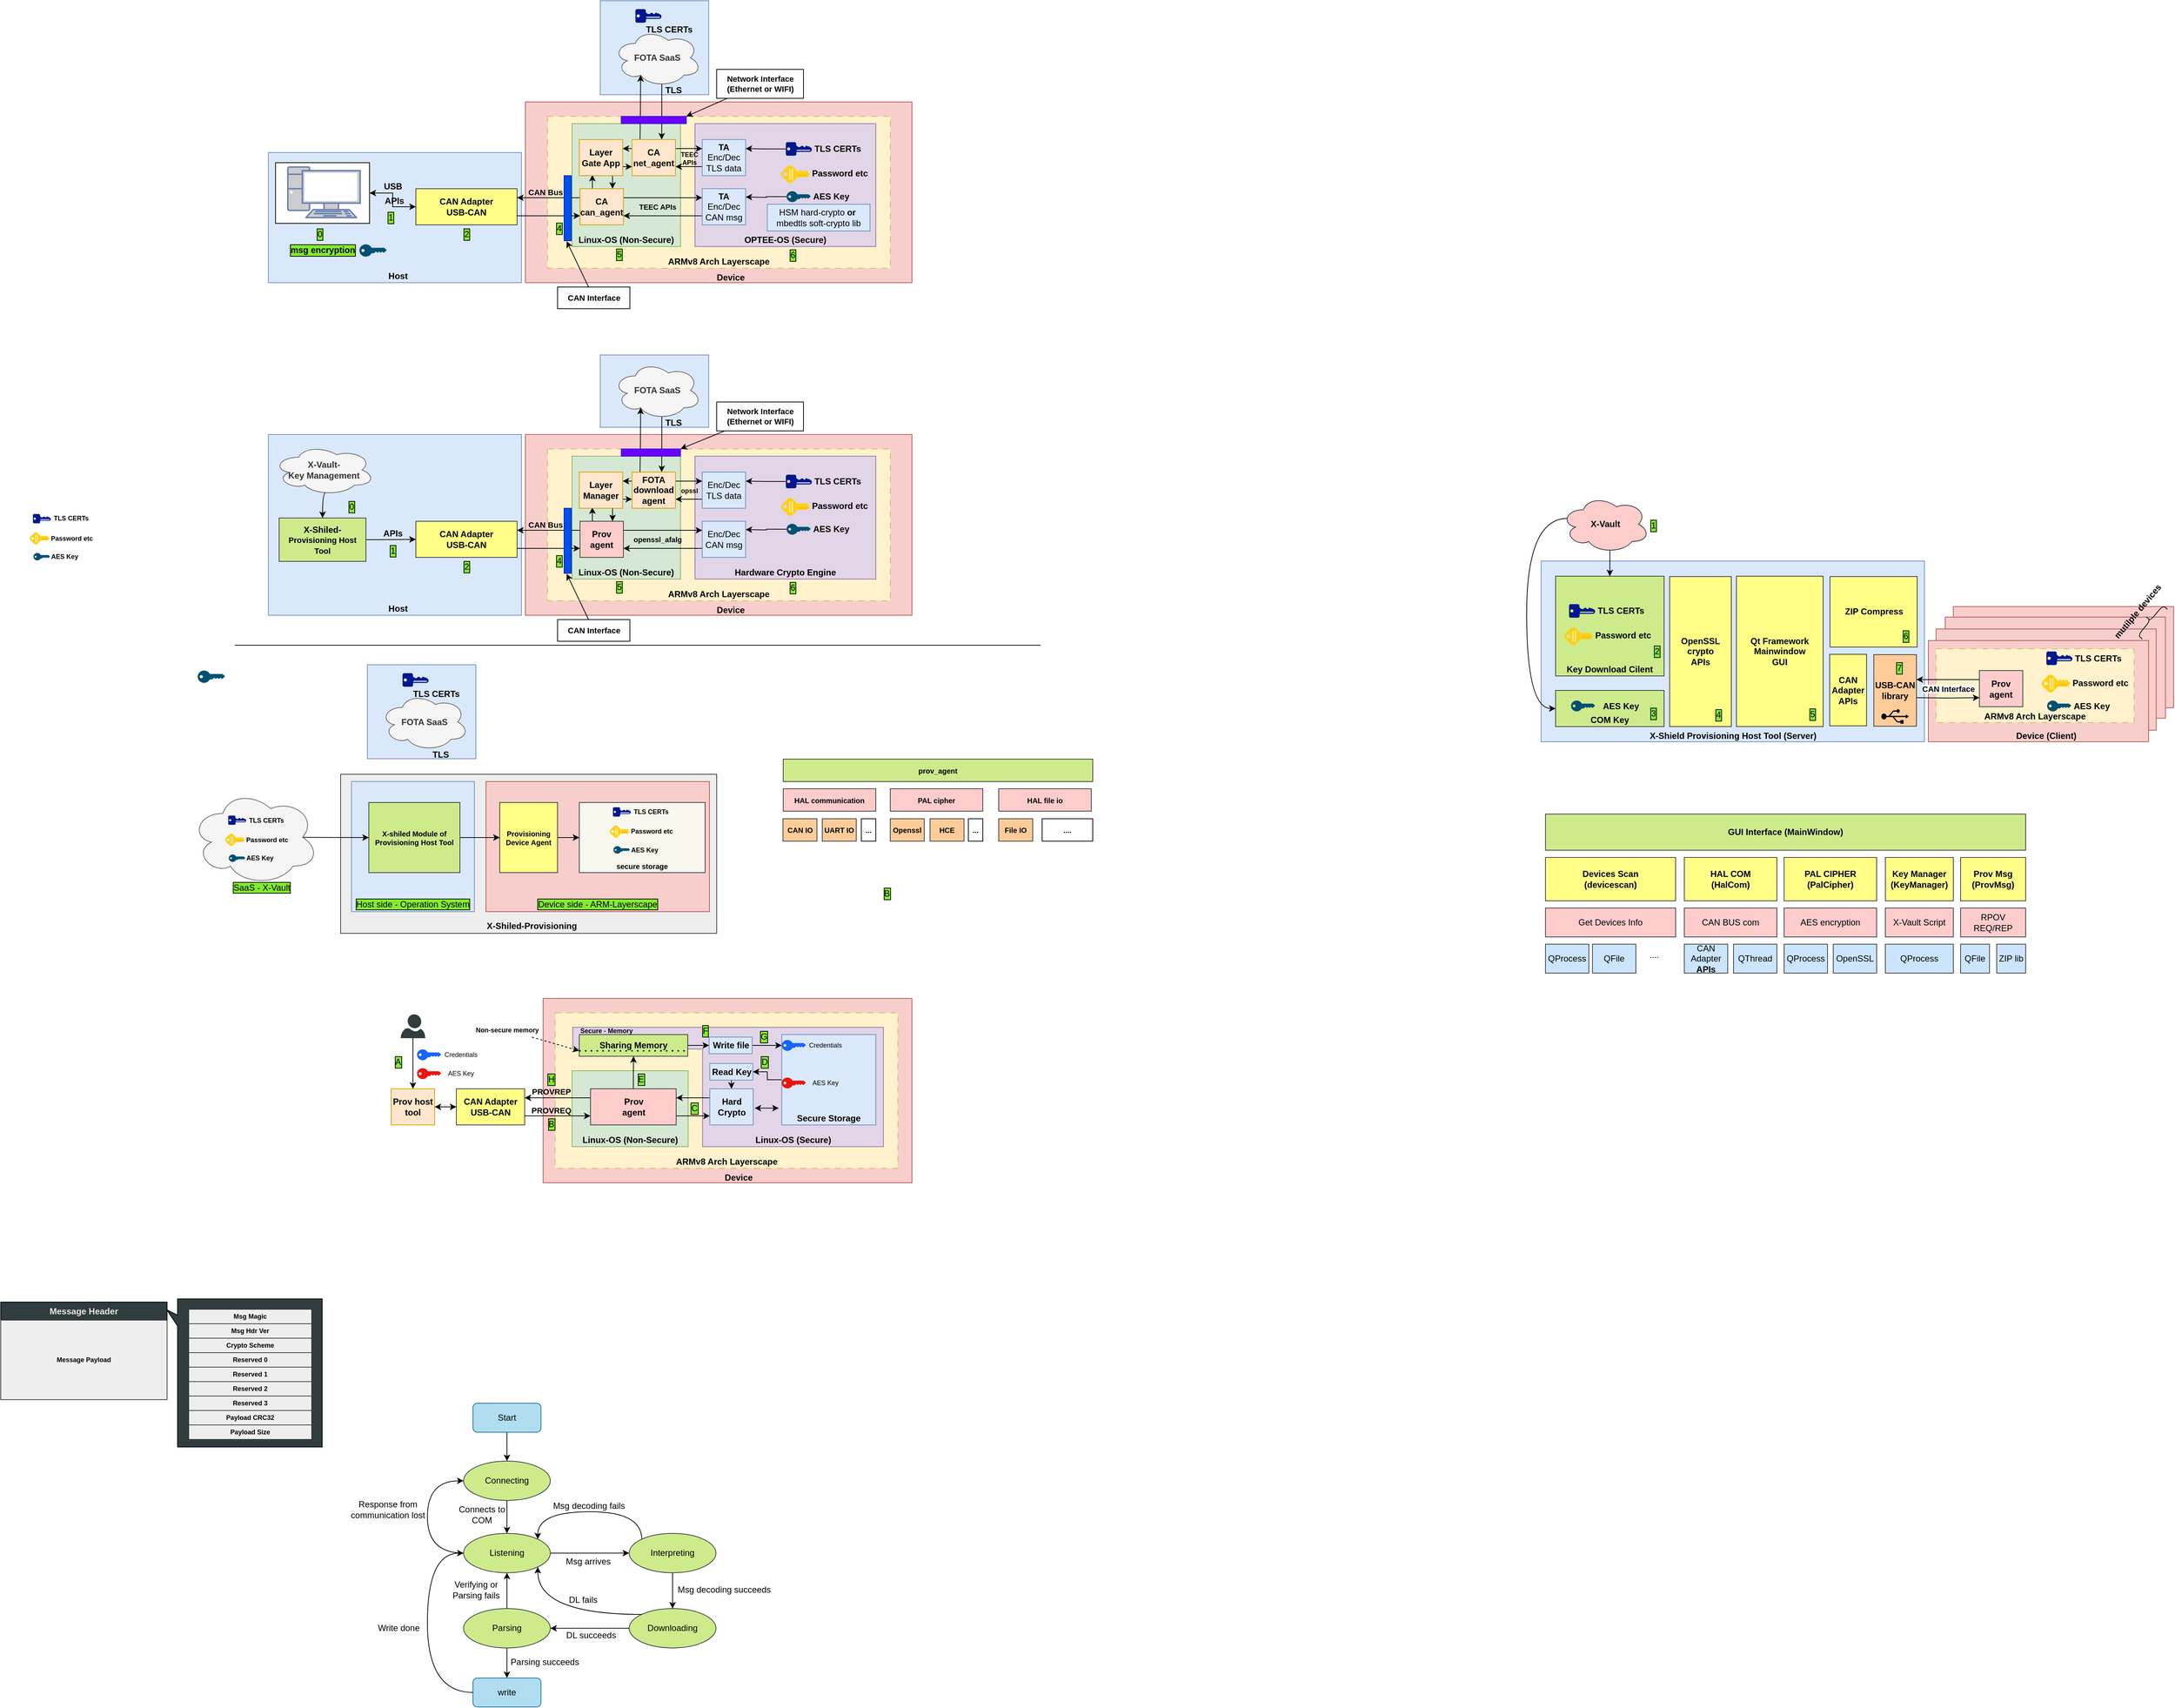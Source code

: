 <mxfile version="20.8.16" type="device"><diagram name="第 1 页" id="scQydCvMr0OkkfTgCGLO"><mxGraphModel dx="5771" dy="1719" grid="1" gridSize="10" guides="1" tooltips="1" connect="1" arrows="1" fold="1" page="1" pageScale="1" pageWidth="827" pageHeight="1169" math="0" shadow="0"><root><mxCell id="0"/><mxCell id="1" parent="0"/><mxCell id="s5L3PbSKLbv8gIxXY3YV-604" value="" style="rounded=0;whiteSpace=wrap;html=1;labelBackgroundColor=#83eb2d;labelBorderColor=default;fillColor=#f8cecc;strokeColor=#b85450;align=center;verticalAlign=bottom;" vertex="1" parent="1"><mxGeometry x="1530" y="898" width="304.5" height="140" as="geometry"/></mxCell><mxCell id="s5L3PbSKLbv8gIxXY3YV-603" value="" style="rounded=0;whiteSpace=wrap;html=1;labelBackgroundColor=#83eb2d;labelBorderColor=default;fillColor=#f8cecc;strokeColor=#b85450;align=center;verticalAlign=bottom;" vertex="1" parent="1"><mxGeometry x="1518.81" y="912.5" width="304.5" height="140" as="geometry"/></mxCell><mxCell id="s5L3PbSKLbv8gIxXY3YV-602" value="" style="rounded=0;whiteSpace=wrap;html=1;labelBackgroundColor=#83eb2d;labelBorderColor=default;fillColor=#f8cecc;strokeColor=#b85450;align=center;verticalAlign=bottom;" vertex="1" parent="1"><mxGeometry x="1506.06" y="929" width="304.5" height="140" as="geometry"/></mxCell><mxCell id="s5L3PbSKLbv8gIxXY3YV-225" value="" style="rounded=0;whiteSpace=wrap;html=1;labelBackgroundColor=#83eb2d;labelBorderColor=default;fillColor=#eeeeee;strokeColor=#36393d;align=center;verticalAlign=bottom;" vertex="1" parent="1"><mxGeometry x="-700" y="1130" width="520" height="220" as="geometry"/></mxCell><mxCell id="s5L3PbSKLbv8gIxXY3YV-135" value="" style="rounded=0;whiteSpace=wrap;html=1;labelBackgroundColor=#83eb2d;labelBorderColor=default;fillColor=#dae8fc;strokeColor=#6c8ebf;align=center;verticalAlign=bottom;" vertex="1" parent="1"><mxGeometry x="-341" y="60" width="150" height="130" as="geometry"/></mxCell><mxCell id="s5L3PbSKLbv8gIxXY3YV-5" value="" style="rounded=0;whiteSpace=wrap;html=1;labelBackgroundColor=#83eb2d;labelBorderColor=default;fillColor=#f8cecc;strokeColor=#b85450;align=center;verticalAlign=bottom;" vertex="1" parent="1"><mxGeometry x="-444.5" y="200" width="534.5" height="250" as="geometry"/></mxCell><mxCell id="s5L3PbSKLbv8gIxXY3YV-6" value="" style="rounded=0;whiteSpace=wrap;html=1;labelBackgroundColor=#83eb2d;labelBorderColor=default;fillColor=#dae8fc;strokeColor=#6c8ebf;align=center;verticalAlign=bottom;" vertex="1" parent="1"><mxGeometry x="-800" y="270" width="350" height="180" as="geometry"/></mxCell><mxCell id="s5L3PbSKLbv8gIxXY3YV-7" value="CAN Adapter&lt;br&gt;USB-CAN" style="rounded=0;whiteSpace=wrap;html=1;fontStyle=1;fillColor=#ffff88;strokeColor=#36393d;" vertex="1" parent="1"><mxGeometry x="-596" y="320" width="140" height="50" as="geometry"/></mxCell><mxCell id="s5L3PbSKLbv8gIxXY3YV-8" value="" style="group" connectable="0" vertex="1" parent="1"><mxGeometry x="-790" y="284" width="130" height="84" as="geometry"/></mxCell><mxCell id="s5L3PbSKLbv8gIxXY3YV-9" value="" style="rounded=0;whiteSpace=wrap;html=1;" vertex="1" parent="s5L3PbSKLbv8gIxXY3YV-8"><mxGeometry width="130" height="84" as="geometry"/></mxCell><mxCell id="s5L3PbSKLbv8gIxXY3YV-10" value="" style="fontColor=#0066CC;verticalAlign=top;verticalLabelPosition=bottom;labelPosition=center;align=center;html=1;outlineConnect=0;fillColor=#CCCCCC;strokeColor=#6881B3;gradientColor=none;gradientDirection=north;strokeWidth=2;shape=mxgraph.networks.pc;" vertex="1" parent="s5L3PbSKLbv8gIxXY3YV-8"><mxGeometry x="17" y="6" width="100" height="70" as="geometry"/></mxCell><mxCell id="s5L3PbSKLbv8gIxXY3YV-12" style="edgeStyle=orthogonalEdgeStyle;rounded=0;orthogonalLoop=1;jettySize=auto;html=1;startArrow=classic;startFill=1;" edge="1" parent="1" source="s5L3PbSKLbv8gIxXY3YV-9" target="s5L3PbSKLbv8gIxXY3YV-7"><mxGeometry relative="1" as="geometry"/></mxCell><mxCell id="s5L3PbSKLbv8gIxXY3YV-13" value="USB" style="text;html=1;align=center;verticalAlign=middle;resizable=0;points=[];autosize=1;strokeColor=none;fillColor=none;fontStyle=1" vertex="1" parent="1"><mxGeometry x="-653" y="302" width="50" height="30" as="geometry"/></mxCell><mxCell id="s5L3PbSKLbv8gIxXY3YV-14" value="APIs" style="text;html=1;align=center;verticalAlign=middle;resizable=0;points=[];autosize=1;strokeColor=none;fillColor=none;fontStyle=1" vertex="1" parent="1"><mxGeometry x="-651" y="322" width="50" height="30" as="geometry"/></mxCell><mxCell id="s5L3PbSKLbv8gIxXY3YV-17" value="ARMv8 Arch Layerscape" style="rounded=0;whiteSpace=wrap;html=1;fillColor=#fff2cc;strokeColor=#d6b656;dashed=1;dashPattern=8 8;fontStyle=1;verticalAlign=bottom;" vertex="1" parent="1"><mxGeometry x="-413.94" y="220" width="473.94" height="210" as="geometry"/></mxCell><mxCell id="s5L3PbSKLbv8gIxXY3YV-22" value="1" style="text;html=1;align=center;verticalAlign=middle;resizable=0;points=[];autosize=1;strokeColor=none;fillColor=none;labelBackgroundColor=#83eb2d;labelBorderColor=default;" vertex="1" parent="1"><mxGeometry x="-646" y="345" width="30" height="30" as="geometry"/></mxCell><mxCell id="s5L3PbSKLbv8gIxXY3YV-23" value="2" style="text;html=1;align=center;verticalAlign=middle;resizable=0;points=[];autosize=1;strokeColor=none;fillColor=none;labelBackgroundColor=#83eb2d;labelBorderColor=default;" vertex="1" parent="1"><mxGeometry x="-541" y="368" width="30" height="30" as="geometry"/></mxCell><mxCell id="s5L3PbSKLbv8gIxXY3YV-25" value="msg encryption" style="text;html=1;align=center;verticalAlign=middle;resizable=0;points=[];autosize=1;strokeColor=none;fillColor=none;labelBackgroundColor=#83eb2d;labelBorderColor=default;fontStyle=1" vertex="1" parent="1"><mxGeometry x="-780" y="390" width="110" height="30" as="geometry"/></mxCell><mxCell id="s5L3PbSKLbv8gIxXY3YV-26" value="Host" style="text;html=1;align=center;verticalAlign=middle;resizable=0;points=[];autosize=1;strokeColor=none;fillColor=none;fontStyle=1" vertex="1" parent="1"><mxGeometry x="-646" y="426" width="50" height="30" as="geometry"/></mxCell><mxCell id="s5L3PbSKLbv8gIxXY3YV-29" value="4" style="text;html=1;align=center;verticalAlign=middle;resizable=0;points=[];autosize=1;strokeColor=none;fillColor=none;labelBackgroundColor=#83eb2d;labelBorderColor=default;" vertex="1" parent="1"><mxGeometry x="-413.0" y="360" width="30" height="30" as="geometry"/></mxCell><mxCell id="s5L3PbSKLbv8gIxXY3YV-52" value="CAN Bus" style="text;html=1;align=center;verticalAlign=middle;resizable=0;points=[];autosize=1;strokeColor=none;fillColor=none;fontSize=11;fontColor=#000000;fontStyle=1" vertex="1" parent="1"><mxGeometry x="-452.0" y="310" width="70" height="30" as="geometry"/></mxCell><mxCell id="s5L3PbSKLbv8gIxXY3YV-54" value="0" style="text;html=1;align=center;verticalAlign=middle;resizable=0;points=[];autosize=1;strokeColor=none;fillColor=none;labelBackgroundColor=#83eb2d;labelBorderColor=default;" vertex="1" parent="1"><mxGeometry x="-744.11" y="368" width="30" height="30" as="geometry"/></mxCell><mxCell id="s5L3PbSKLbv8gIxXY3YV-62" value="Linux-OS (Non-Secure)" style="whiteSpace=wrap;html=1;fillColor=#d5e8d4;strokeColor=#82b366;verticalAlign=bottom;fontStyle=1" vertex="1" parent="1"><mxGeometry x="-380" y="230" width="150" height="170" as="geometry"/></mxCell><mxCell id="s5L3PbSKLbv8gIxXY3YV-63" value="OPTEE-OS (Secure)" style="whiteSpace=wrap;html=1;fillColor=#e1d5e7;strokeColor=#9673a6;fontStyle=1;verticalAlign=bottom;" vertex="1" parent="1"><mxGeometry x="-210" y="230" width="250" height="170" as="geometry"/></mxCell><mxCell id="s5L3PbSKLbv8gIxXY3YV-75" style="edgeStyle=orthogonalEdgeStyle;rounded=0;orthogonalLoop=1;jettySize=auto;html=1;exitX=1;exitY=0.25;exitDx=0;exitDy=0;entryX=0;entryY=0.25;entryDx=0;entryDy=0;" edge="1" parent="1" source="s5L3PbSKLbv8gIxXY3YV-67" target="s5L3PbSKLbv8gIxXY3YV-68"><mxGeometry relative="1" as="geometry"/></mxCell><mxCell id="s5L3PbSKLbv8gIxXY3YV-136" style="edgeStyle=orthogonalEdgeStyle;rounded=0;orthogonalLoop=1;jettySize=auto;html=1;exitX=0;exitY=0.25;exitDx=0;exitDy=0;entryX=1;entryY=0.25;entryDx=0;entryDy=0;" edge="1" parent="1" source="s5L3PbSKLbv8gIxXY3YV-67" target="s5L3PbSKLbv8gIxXY3YV-7"><mxGeometry relative="1" as="geometry"/></mxCell><mxCell id="s5L3PbSKLbv8gIxXY3YV-138" style="edgeStyle=orthogonalEdgeStyle;rounded=0;orthogonalLoop=1;jettySize=auto;html=1;exitX=0.25;exitY=0;exitDx=0;exitDy=0;entryX=0.302;entryY=0.976;entryDx=0;entryDy=0;entryPerimeter=0;" edge="1" parent="1" source="s5L3PbSKLbv8gIxXY3YV-67" target="s5L3PbSKLbv8gIxXY3YV-137"><mxGeometry relative="1" as="geometry"/></mxCell><mxCell id="s5L3PbSKLbv8gIxXY3YV-67" value="CA&lt;br&gt;can_agent" style="whiteSpace=wrap;html=1;fillColor=#ffe6cc;strokeColor=#d79b00;fontStyle=1" vertex="1" parent="1"><mxGeometry x="-369" y="320" width="60" height="50" as="geometry"/></mxCell><mxCell id="s5L3PbSKLbv8gIxXY3YV-76" style="edgeStyle=orthogonalEdgeStyle;rounded=0;orthogonalLoop=1;jettySize=auto;html=1;exitX=0;exitY=0.75;exitDx=0;exitDy=0;entryX=1;entryY=0.75;entryDx=0;entryDy=0;" edge="1" parent="1" source="s5L3PbSKLbv8gIxXY3YV-68" target="s5L3PbSKLbv8gIxXY3YV-67"><mxGeometry relative="1" as="geometry"/></mxCell><mxCell id="s5L3PbSKLbv8gIxXY3YV-68" value="&lt;b&gt;TA&lt;/b&gt;&lt;br&gt;Enc/Dec CAN msg" style="whiteSpace=wrap;html=1;fillColor=#dae8fc;strokeColor=#6c8ebf;" vertex="1" parent="1"><mxGeometry x="-200" y="320" width="60" height="50" as="geometry"/></mxCell><mxCell id="s5L3PbSKLbv8gIxXY3YV-125" style="edgeStyle=orthogonalEdgeStyle;rounded=0;orthogonalLoop=1;jettySize=auto;html=1;exitX=0;exitY=0.5;exitDx=0;exitDy=0;exitPerimeter=0;entryX=1;entryY=0.75;entryDx=0;entryDy=0;" edge="1" parent="1" source="s5L3PbSKLbv8gIxXY3YV-70"><mxGeometry relative="1" as="geometry"><mxPoint x="-140" y="331.5" as="targetPoint"/></mxGeometry></mxCell><mxCell id="s5L3PbSKLbv8gIxXY3YV-70" value="" style="points=[[0,0.5,0],[0.24,0,0],[0.5,0.28,0],[0.995,0.475,0],[0.5,0.72,0],[0.24,1,0]];verticalLabelPosition=bottom;sketch=0;html=1;verticalAlign=top;aspect=fixed;align=center;pointerEvents=1;shape=mxgraph.cisco19.key;fillColor=#005073;strokeColor=none;" vertex="1" parent="1"><mxGeometry x="-83.34" y="323.5" width="33.34" height="15" as="geometry"/></mxCell><mxCell id="s5L3PbSKLbv8gIxXY3YV-73" value="AES Key" style="text;html=1;align=center;verticalAlign=middle;resizable=0;points=[];autosize=1;strokeColor=none;fillColor=none;fontStyle=1" vertex="1" parent="1"><mxGeometry x="-57" y="316" width="70" height="30" as="geometry"/></mxCell><mxCell id="s5L3PbSKLbv8gIxXY3YV-85" style="edgeStyle=orthogonalEdgeStyle;rounded=0;orthogonalLoop=1;jettySize=auto;html=1;exitX=1;exitY=0.75;exitDx=0;exitDy=0;entryX=0;entryY=0.75;entryDx=0;entryDy=0;" edge="1" parent="1" source="s5L3PbSKLbv8gIxXY3YV-7" target="s5L3PbSKLbv8gIxXY3YV-67"><mxGeometry relative="1" as="geometry"><mxPoint x="-375" y="357.5" as="targetPoint"/></mxGeometry></mxCell><mxCell id="s5L3PbSKLbv8gIxXY3YV-110" style="edgeStyle=orthogonalEdgeStyle;rounded=0;orthogonalLoop=1;jettySize=auto;html=1;exitX=0.55;exitY=0.95;exitDx=0;exitDy=0;exitPerimeter=0;entryX=0.75;entryY=0;entryDx=0;entryDy=0;" edge="1" parent="1" source="s5L3PbSKLbv8gIxXY3YV-100"><mxGeometry relative="1" as="geometry"><mxPoint x="-256.0" y="252" as="targetPoint"/></mxGeometry></mxCell><mxCell id="s5L3PbSKLbv8gIxXY3YV-100" value="FOTA SaaS" style="ellipse;shape=cloud;whiteSpace=wrap;html=1;fontStyle=1;fillColor=#f5f5f5;strokeColor=#666666;fontColor=#333333;" vertex="1" parent="1"><mxGeometry x="-323" y="99" width="122" height="80" as="geometry"/></mxCell><mxCell id="s5L3PbSKLbv8gIxXY3YV-101" value="TLS" style="text;html=1;align=center;verticalAlign=middle;resizable=0;points=[];autosize=1;strokeColor=none;fillColor=none;fontStyle=1" vertex="1" parent="1"><mxGeometry x="-265" y="169" width="50" height="30" as="geometry"/></mxCell><mxCell id="s5L3PbSKLbv8gIxXY3YV-108" style="edgeStyle=orthogonalEdgeStyle;rounded=0;orthogonalLoop=1;jettySize=auto;html=1;exitX=0.25;exitY=0;exitDx=0;exitDy=0;entryX=0.31;entryY=0.8;entryDx=0;entryDy=0;entryPerimeter=0;" edge="1" parent="1" target="s5L3PbSKLbv8gIxXY3YV-100"><mxGeometry relative="1" as="geometry"><mxPoint x="-286.0" y="252" as="sourcePoint"/></mxGeometry></mxCell><mxCell id="s5L3PbSKLbv8gIxXY3YV-120" style="edgeStyle=orthogonalEdgeStyle;rounded=0;orthogonalLoop=1;jettySize=auto;html=1;exitX=0;exitY=0.75;exitDx=0;exitDy=0;entryX=1;entryY=0.75;entryDx=0;entryDy=0;" edge="1" parent="1" source="s5L3PbSKLbv8gIxXY3YV-105" target="s5L3PbSKLbv8gIxXY3YV-118"><mxGeometry relative="1" as="geometry"/></mxCell><mxCell id="s5L3PbSKLbv8gIxXY3YV-105" value="&lt;b&gt;TA&lt;/b&gt;&lt;br&gt;Enc/Dec TLS data" style="whiteSpace=wrap;html=1;fillColor=#dae8fc;strokeColor=#6c8ebf;" vertex="1" parent="1"><mxGeometry x="-200" y="252" width="60" height="50" as="geometry"/></mxCell><mxCell id="s5L3PbSKLbv8gIxXY3YV-124" style="edgeStyle=orthogonalEdgeStyle;rounded=0;orthogonalLoop=1;jettySize=auto;html=1;exitX=0.5;exitY=0;exitDx=0;exitDy=0;exitPerimeter=0;entryX=1;entryY=0.25;entryDx=0;entryDy=0;" edge="1" parent="1" source="s5L3PbSKLbv8gIxXY3YV-111" target="s5L3PbSKLbv8gIxXY3YV-105"><mxGeometry relative="1" as="geometry"/></mxCell><mxCell id="s5L3PbSKLbv8gIxXY3YV-111" value="" style="sketch=0;aspect=fixed;pointerEvents=1;shadow=0;dashed=0;html=1;strokeColor=none;labelPosition=center;verticalLabelPosition=bottom;verticalAlign=top;align=center;fillColor=#00188D;shape=mxgraph.mscae.enterprise.key_permissions;rotation=-90;" vertex="1" parent="1"><mxGeometry x="-75.72" y="247" width="18.72" height="36" as="geometry"/></mxCell><mxCell id="s5L3PbSKLbv8gIxXY3YV-113" value="TLS CERTs" style="text;html=1;align=center;verticalAlign=middle;resizable=0;points=[];autosize=1;strokeColor=none;fillColor=none;fontStyle=1" vertex="1" parent="1"><mxGeometry x="-58" y="250" width="90" height="30" as="geometry"/></mxCell><mxCell id="s5L3PbSKLbv8gIxXY3YV-119" style="edgeStyle=orthogonalEdgeStyle;rounded=0;orthogonalLoop=1;jettySize=auto;html=1;exitX=1;exitY=0.25;exitDx=0;exitDy=0;entryX=0;entryY=0.25;entryDx=0;entryDy=0;" edge="1" parent="1" source="s5L3PbSKLbv8gIxXY3YV-118" target="s5L3PbSKLbv8gIxXY3YV-105"><mxGeometry relative="1" as="geometry"/></mxCell><mxCell id="s5L3PbSKLbv8gIxXY3YV-140" style="edgeStyle=orthogonalEdgeStyle;rounded=0;orthogonalLoop=1;jettySize=auto;html=1;exitX=0;exitY=0.25;exitDx=0;exitDy=0;entryX=1;entryY=0.25;entryDx=0;entryDy=0;" edge="1" parent="1" source="s5L3PbSKLbv8gIxXY3YV-118" target="s5L3PbSKLbv8gIxXY3YV-137"><mxGeometry relative="1" as="geometry"/></mxCell><mxCell id="s5L3PbSKLbv8gIxXY3YV-118" value="&lt;span&gt;&lt;span&gt;CA&lt;/span&gt;&lt;br&gt;net_agent&lt;br&gt;&lt;/span&gt;" style="whiteSpace=wrap;html=1;fillColor=#ffe6cc;strokeColor=#d79b00;fontStyle=1" vertex="1" parent="1"><mxGeometry x="-297" y="252" width="60" height="50" as="geometry"/></mxCell><mxCell id="s5L3PbSKLbv8gIxXY3YV-122" value="HSM hard-crypto &lt;span&gt;&lt;b&gt;or&lt;/b&gt;&lt;/span&gt;&amp;nbsp;&lt;br&gt;mbedtls soft-crypto lib" style="whiteSpace=wrap;html=1;fillColor=#dae8fc;strokeColor=#6c8ebf;fontStyle=0" vertex="1" parent="1"><mxGeometry x="-110" y="341.5" width="142" height="37" as="geometry"/></mxCell><mxCell id="s5L3PbSKLbv8gIxXY3YV-132" value="5" style="text;html=1;align=center;verticalAlign=middle;resizable=0;points=[];autosize=1;strokeColor=none;fillColor=none;labelBackgroundColor=#83eb2d;labelBorderColor=default;" vertex="1" parent="1"><mxGeometry x="-330.0" y="396" width="30" height="30" as="geometry"/></mxCell><mxCell id="s5L3PbSKLbv8gIxXY3YV-133" value="6" style="text;html=1;align=center;verticalAlign=middle;resizable=0;points=[];autosize=1;strokeColor=none;fillColor=none;labelBackgroundColor=#83eb2d;labelBorderColor=default;" vertex="1" parent="1"><mxGeometry x="-90.0" y="397" width="30" height="30" as="geometry"/></mxCell><mxCell id="s5L3PbSKLbv8gIxXY3YV-134" value="Device" style="text;html=1;align=center;verticalAlign=middle;resizable=0;points=[];autosize=1;strokeColor=none;fillColor=none;fontStyle=1" vertex="1" parent="1"><mxGeometry x="-191" y="428" width="60" height="30" as="geometry"/></mxCell><mxCell id="s5L3PbSKLbv8gIxXY3YV-11" value="" style="points=[[0,0.5,0],[0.24,0,0],[0.5,0.28,0],[0.995,0.475,0],[0.5,0.72,0],[0.24,1,0]];verticalLabelPosition=bottom;sketch=0;html=1;verticalAlign=top;aspect=fixed;align=center;pointerEvents=1;shape=mxgraph.cisco19.key;fillColor=#005073;strokeColor=none;" vertex="1" parent="1"><mxGeometry x="-674" y="397" width="37.78" height="17" as="geometry"/></mxCell><mxCell id="s5L3PbSKLbv8gIxXY3YV-139" style="edgeStyle=orthogonalEdgeStyle;rounded=0;orthogonalLoop=1;jettySize=auto;html=1;exitX=0.75;exitY=1;exitDx=0;exitDy=0;entryX=0.75;entryY=0;entryDx=0;entryDy=0;" edge="1" parent="1" source="s5L3PbSKLbv8gIxXY3YV-137" target="s5L3PbSKLbv8gIxXY3YV-67"><mxGeometry relative="1" as="geometry"/></mxCell><mxCell id="s5L3PbSKLbv8gIxXY3YV-141" style="edgeStyle=orthogonalEdgeStyle;rounded=0;orthogonalLoop=1;jettySize=auto;html=1;exitX=1;exitY=0.75;exitDx=0;exitDy=0;entryX=0;entryY=0.75;entryDx=0;entryDy=0;" edge="1" parent="1" source="s5L3PbSKLbv8gIxXY3YV-137" target="s5L3PbSKLbv8gIxXY3YV-118"><mxGeometry relative="1" as="geometry"/></mxCell><mxCell id="s5L3PbSKLbv8gIxXY3YV-137" value="&lt;span&gt;&lt;span&gt;Layer&lt;br&gt;&lt;/span&gt;Gate App&lt;br&gt;&lt;/span&gt;" style="whiteSpace=wrap;html=1;fillColor=#ffe6cc;strokeColor=#d79b00;fontStyle=1" vertex="1" parent="1"><mxGeometry x="-370" y="252" width="60" height="50" as="geometry"/></mxCell><mxCell id="s5L3PbSKLbv8gIxXY3YV-143" value="" style="sketch=0;aspect=fixed;html=1;points=[];align=center;image;fontSize=12;image=img/lib/mscae/Key.svg;rotation=-90;" vertex="1" parent="1"><mxGeometry x="-83.34" y="280" width="24.8" height="40" as="geometry"/></mxCell><mxCell id="s5L3PbSKLbv8gIxXY3YV-144" value="Password etc" style="text;html=1;align=center;verticalAlign=middle;resizable=0;points=[];autosize=1;strokeColor=none;fillColor=none;fontStyle=1" vertex="1" parent="1"><mxGeometry x="-60" y="284" width="100" height="30" as="geometry"/></mxCell><mxCell id="s5L3PbSKLbv8gIxXY3YV-147" value="" style="rounded=0;whiteSpace=wrap;html=1;fontSize=11;fillColor=#6a00ff;fontColor=#ffffff;strokeColor=#3700CC;" vertex="1" parent="1"><mxGeometry x="-312" y="220" width="90" height="10" as="geometry"/></mxCell><mxCell id="s5L3PbSKLbv8gIxXY3YV-148" value="Network Interface &lt;br&gt;(Ethernet or WIFI)" style="text;html=1;align=center;verticalAlign=middle;resizable=0;points=[];autosize=1;strokeColor=default;fillColor=none;fontSize=11;fontStyle=1" vertex="1" parent="1"><mxGeometry x="-180" y="155" width="120" height="40" as="geometry"/></mxCell><mxCell id="s5L3PbSKLbv8gIxXY3YV-149" value="" style="rounded=0;whiteSpace=wrap;html=1;fontSize=11;fillColor=#0050ef;fontColor=#ffffff;strokeColor=#001DBC;rotation=-90;" vertex="1" parent="1"><mxGeometry x="-431" y="342" width="90" height="10" as="geometry"/></mxCell><mxCell id="s5L3PbSKLbv8gIxXY3YV-150" value="CAN Interface" style="text;html=1;align=center;verticalAlign=middle;resizable=0;points=[];autosize=1;strokeColor=default;fillColor=none;fontSize=11;fontColor=#000000;fontStyle=1" vertex="1" parent="1"><mxGeometry x="-400.0" y="456" width="100" height="30" as="geometry"/></mxCell><mxCell id="s5L3PbSKLbv8gIxXY3YV-152" value="" style="endArrow=classic;html=1;rounded=0;fontSize=11;entryX=1;entryY=0;entryDx=0;entryDy=0;" edge="1" parent="1" source="s5L3PbSKLbv8gIxXY3YV-148" target="s5L3PbSKLbv8gIxXY3YV-147"><mxGeometry width="50" height="50" relative="1" as="geometry"><mxPoint x="-340" y="330" as="sourcePoint"/><mxPoint x="-290" y="280" as="targetPoint"/></mxGeometry></mxCell><mxCell id="s5L3PbSKLbv8gIxXY3YV-153" value="" style="endArrow=classic;html=1;rounded=0;fontSize=11;entryX=0.853;entryY=1.092;entryDx=0;entryDy=0;entryPerimeter=0;" edge="1" parent="1" source="s5L3PbSKLbv8gIxXY3YV-150" target="s5L3PbSKLbv8gIxXY3YV-29"><mxGeometry width="50" height="50" relative="1" as="geometry"><mxPoint x="-420" y="550" as="sourcePoint"/><mxPoint x="-370" y="500" as="targetPoint"/></mxGeometry></mxCell><mxCell id="s5L3PbSKLbv8gIxXY3YV-154" value="" style="sketch=0;aspect=fixed;pointerEvents=1;shadow=0;dashed=0;html=1;strokeColor=none;labelPosition=center;verticalLabelPosition=bottom;verticalAlign=top;align=center;fillColor=#00188D;shape=mxgraph.mscae.enterprise.key_permissions;rotation=-90;" vertex="1" parent="1"><mxGeometry x="-283.72" y="63" width="18.72" height="36" as="geometry"/></mxCell><mxCell id="s5L3PbSKLbv8gIxXY3YV-155" value="TLS CERTs" style="text;html=1;align=center;verticalAlign=middle;resizable=0;points=[];autosize=1;strokeColor=none;fillColor=none;fontStyle=1" vertex="1" parent="1"><mxGeometry x="-291" y="85" width="90" height="30" as="geometry"/></mxCell><mxCell id="s5L3PbSKLbv8gIxXY3YV-157" value="TEEC APIs" style="text;html=1;align=center;verticalAlign=middle;resizable=0;points=[];autosize=1;strokeColor=none;fillColor=none;fontSize=10;fontStyle=1" vertex="1" parent="1"><mxGeometry x="-297" y="330" width="70" height="30" as="geometry"/></mxCell><mxCell id="s5L3PbSKLbv8gIxXY3YV-158" value="TEEC&lt;br style=&quot;font-size: 9px;&quot;&gt;APIs" style="text;html=1;align=center;verticalAlign=middle;resizable=0;points=[];autosize=1;strokeColor=none;fillColor=none;fontSize=9;fontStyle=1" vertex="1" parent="1"><mxGeometry x="-243" y="258" width="50" height="40" as="geometry"/></mxCell><mxCell id="s5L3PbSKLbv8gIxXY3YV-161" value="" style="rounded=0;whiteSpace=wrap;html=1;labelBackgroundColor=#83eb2d;labelBorderColor=default;fillColor=#dae8fc;strokeColor=#6c8ebf;align=center;verticalAlign=bottom;" vertex="1" parent="1"><mxGeometry x="-341" y="550" width="150" height="100" as="geometry"/></mxCell><mxCell id="s5L3PbSKLbv8gIxXY3YV-162" value="" style="rounded=0;whiteSpace=wrap;html=1;labelBackgroundColor=#83eb2d;labelBorderColor=default;fillColor=#f8cecc;strokeColor=#b85450;align=center;verticalAlign=bottom;" vertex="1" parent="1"><mxGeometry x="-444.5" y="660" width="534.5" height="250" as="geometry"/></mxCell><mxCell id="s5L3PbSKLbv8gIxXY3YV-163" value="" style="rounded=0;whiteSpace=wrap;html=1;labelBackgroundColor=#83eb2d;labelBorderColor=default;fillColor=#dae8fc;strokeColor=#6c8ebf;align=center;verticalAlign=bottom;" vertex="1" parent="1"><mxGeometry x="-800" y="660" width="350" height="250" as="geometry"/></mxCell><mxCell id="s5L3PbSKLbv8gIxXY3YV-164" value="CAN Adapter&lt;br&gt;USB-CAN" style="rounded=0;whiteSpace=wrap;html=1;fontStyle=1;fillColor=#ffff88;strokeColor=#36393d;" vertex="1" parent="1"><mxGeometry x="-596" y="780" width="140" height="50" as="geometry"/></mxCell><mxCell id="s5L3PbSKLbv8gIxXY3YV-170" value="APIs" style="text;html=1;align=center;verticalAlign=middle;resizable=0;points=[];autosize=1;strokeColor=none;fillColor=none;fontStyle=1" vertex="1" parent="1"><mxGeometry x="-653" y="782" width="50" height="30" as="geometry"/></mxCell><mxCell id="s5L3PbSKLbv8gIxXY3YV-171" value="ARMv8 Arch Layerscape" style="rounded=0;whiteSpace=wrap;html=1;fillColor=#fff2cc;strokeColor=#d6b656;dashed=1;dashPattern=8 8;fontStyle=1;verticalAlign=bottom;" vertex="1" parent="1"><mxGeometry x="-413.94" y="680" width="473.94" height="210" as="geometry"/></mxCell><mxCell id="s5L3PbSKLbv8gIxXY3YV-172" value="1" style="text;html=1;align=center;verticalAlign=middle;resizable=0;points=[];autosize=1;strokeColor=none;fillColor=none;labelBackgroundColor=#83eb2d;labelBorderColor=default;" vertex="1" parent="1"><mxGeometry x="-643" y="806" width="30" height="30" as="geometry"/></mxCell><mxCell id="s5L3PbSKLbv8gIxXY3YV-173" value="2" style="text;html=1;align=center;verticalAlign=middle;resizable=0;points=[];autosize=1;strokeColor=none;fillColor=none;labelBackgroundColor=#83eb2d;labelBorderColor=default;" vertex="1" parent="1"><mxGeometry x="-541" y="828" width="30" height="30" as="geometry"/></mxCell><mxCell id="s5L3PbSKLbv8gIxXY3YV-175" value="Host" style="text;html=1;align=center;verticalAlign=middle;resizable=0;points=[];autosize=1;strokeColor=none;fillColor=none;fontStyle=1" vertex="1" parent="1"><mxGeometry x="-646" y="886" width="50" height="30" as="geometry"/></mxCell><mxCell id="s5L3PbSKLbv8gIxXY3YV-176" value="4" style="text;html=1;align=center;verticalAlign=middle;resizable=0;points=[];autosize=1;strokeColor=none;fillColor=none;labelBackgroundColor=#83eb2d;labelBorderColor=default;" vertex="1" parent="1"><mxGeometry x="-413.0" y="820" width="30" height="30" as="geometry"/></mxCell><mxCell id="s5L3PbSKLbv8gIxXY3YV-177" value="CAN Bus" style="text;html=1;align=center;verticalAlign=middle;resizable=0;points=[];autosize=1;strokeColor=none;fillColor=none;fontSize=11;fontColor=#000000;fontStyle=1" vertex="1" parent="1"><mxGeometry x="-452.0" y="770" width="70" height="30" as="geometry"/></mxCell><mxCell id="s5L3PbSKLbv8gIxXY3YV-179" value="Linux-OS (Non-Secure)" style="whiteSpace=wrap;html=1;fillColor=#d5e8d4;strokeColor=#82b366;verticalAlign=bottom;fontStyle=1" vertex="1" parent="1"><mxGeometry x="-380" y="690" width="150" height="170" as="geometry"/></mxCell><mxCell id="s5L3PbSKLbv8gIxXY3YV-180" value="Hardware Crypto Engine" style="whiteSpace=wrap;html=1;fillColor=#e1d5e7;strokeColor=#9673a6;fontStyle=1;verticalAlign=bottom;" vertex="1" parent="1"><mxGeometry x="-210" y="690" width="250" height="170" as="geometry"/></mxCell><mxCell id="s5L3PbSKLbv8gIxXY3YV-181" style="edgeStyle=orthogonalEdgeStyle;rounded=0;orthogonalLoop=1;jettySize=auto;html=1;exitX=1;exitY=0.25;exitDx=0;exitDy=0;entryX=0;entryY=0.25;entryDx=0;entryDy=0;" edge="1" parent="1" source="s5L3PbSKLbv8gIxXY3YV-184" target="s5L3PbSKLbv8gIxXY3YV-186"><mxGeometry relative="1" as="geometry"/></mxCell><mxCell id="s5L3PbSKLbv8gIxXY3YV-182" style="edgeStyle=orthogonalEdgeStyle;rounded=0;orthogonalLoop=1;jettySize=auto;html=1;exitX=0;exitY=0.25;exitDx=0;exitDy=0;entryX=1;entryY=0.25;entryDx=0;entryDy=0;" edge="1" parent="1" source="s5L3PbSKLbv8gIxXY3YV-184" target="s5L3PbSKLbv8gIxXY3YV-164"><mxGeometry relative="1" as="geometry"/></mxCell><mxCell id="s5L3PbSKLbv8gIxXY3YV-183" style="edgeStyle=orthogonalEdgeStyle;rounded=0;orthogonalLoop=1;jettySize=auto;html=1;exitX=0.25;exitY=0;exitDx=0;exitDy=0;entryX=0.302;entryY=0.976;entryDx=0;entryDy=0;entryPerimeter=0;" edge="1" parent="1" source="s5L3PbSKLbv8gIxXY3YV-184" target="s5L3PbSKLbv8gIxXY3YV-210"><mxGeometry relative="1" as="geometry"/></mxCell><mxCell id="s5L3PbSKLbv8gIxXY3YV-184" value="Prov&lt;br&gt;agent" style="whiteSpace=wrap;html=1;fillColor=#ffcccc;strokeColor=#36393d;fontStyle=1" vertex="1" parent="1"><mxGeometry x="-369" y="780" width="60" height="50" as="geometry"/></mxCell><mxCell id="s5L3PbSKLbv8gIxXY3YV-185" style="edgeStyle=orthogonalEdgeStyle;rounded=0;orthogonalLoop=1;jettySize=auto;html=1;exitX=0;exitY=0.75;exitDx=0;exitDy=0;entryX=1;entryY=0.75;entryDx=0;entryDy=0;" edge="1" parent="1" source="s5L3PbSKLbv8gIxXY3YV-186" target="s5L3PbSKLbv8gIxXY3YV-184"><mxGeometry relative="1" as="geometry"/></mxCell><mxCell id="s5L3PbSKLbv8gIxXY3YV-186" value="Enc/Dec CAN msg" style="whiteSpace=wrap;html=1;fillColor=#dae8fc;strokeColor=#6c8ebf;" vertex="1" parent="1"><mxGeometry x="-200" y="780" width="60" height="50" as="geometry"/></mxCell><mxCell id="s5L3PbSKLbv8gIxXY3YV-187" style="edgeStyle=orthogonalEdgeStyle;rounded=0;orthogonalLoop=1;jettySize=auto;html=1;exitX=0;exitY=0.5;exitDx=0;exitDy=0;exitPerimeter=0;entryX=1;entryY=0.75;entryDx=0;entryDy=0;" edge="1" parent="1" source="s5L3PbSKLbv8gIxXY3YV-188"><mxGeometry relative="1" as="geometry"><mxPoint x="-140" y="791.5" as="targetPoint"/></mxGeometry></mxCell><mxCell id="s5L3PbSKLbv8gIxXY3YV-188" value="" style="points=[[0,0.5,0],[0.24,0,0],[0.5,0.28,0],[0.995,0.475,0],[0.5,0.72,0],[0.24,1,0]];verticalLabelPosition=bottom;sketch=0;html=1;verticalAlign=top;aspect=fixed;align=center;pointerEvents=1;shape=mxgraph.cisco19.key;fillColor=#005073;strokeColor=none;" vertex="1" parent="1"><mxGeometry x="-83.34" y="783.5" width="33.34" height="15" as="geometry"/></mxCell><mxCell id="s5L3PbSKLbv8gIxXY3YV-189" value="AES Key" style="text;html=1;align=center;verticalAlign=middle;resizable=0;points=[];autosize=1;strokeColor=none;fillColor=none;fontStyle=1" vertex="1" parent="1"><mxGeometry x="-57" y="776" width="70" height="30" as="geometry"/></mxCell><mxCell id="s5L3PbSKLbv8gIxXY3YV-190" style="edgeStyle=orthogonalEdgeStyle;rounded=0;orthogonalLoop=1;jettySize=auto;html=1;exitX=1;exitY=0.75;exitDx=0;exitDy=0;entryX=0;entryY=0.75;entryDx=0;entryDy=0;" edge="1" parent="1" source="s5L3PbSKLbv8gIxXY3YV-164" target="s5L3PbSKLbv8gIxXY3YV-184"><mxGeometry relative="1" as="geometry"><mxPoint x="-375" y="817.5" as="targetPoint"/></mxGeometry></mxCell><mxCell id="s5L3PbSKLbv8gIxXY3YV-191" style="edgeStyle=orthogonalEdgeStyle;rounded=0;orthogonalLoop=1;jettySize=auto;html=1;exitX=0.55;exitY=0.95;exitDx=0;exitDy=0;exitPerimeter=0;entryX=0.75;entryY=0;entryDx=0;entryDy=0;" edge="1" parent="1" source="s5L3PbSKLbv8gIxXY3YV-192"><mxGeometry relative="1" as="geometry"><mxPoint x="-256" y="712" as="targetPoint"/></mxGeometry></mxCell><mxCell id="s5L3PbSKLbv8gIxXY3YV-192" value="FOTA SaaS" style="ellipse;shape=cloud;whiteSpace=wrap;html=1;fontStyle=1;fillColor=#f5f5f5;strokeColor=#666666;fontColor=#333333;" vertex="1" parent="1"><mxGeometry x="-323" y="559" width="122" height="80" as="geometry"/></mxCell><mxCell id="s5L3PbSKLbv8gIxXY3YV-193" value="TLS" style="text;html=1;align=center;verticalAlign=middle;resizable=0;points=[];autosize=1;strokeColor=none;fillColor=none;fontStyle=1" vertex="1" parent="1"><mxGeometry x="-265" y="629" width="50" height="30" as="geometry"/></mxCell><mxCell id="s5L3PbSKLbv8gIxXY3YV-194" style="edgeStyle=orthogonalEdgeStyle;rounded=0;orthogonalLoop=1;jettySize=auto;html=1;exitX=0.25;exitY=0;exitDx=0;exitDy=0;entryX=0.31;entryY=0.8;entryDx=0;entryDy=0;entryPerimeter=0;" edge="1" parent="1" target="s5L3PbSKLbv8gIxXY3YV-192"><mxGeometry relative="1" as="geometry"><mxPoint x="-286" y="712" as="sourcePoint"/></mxGeometry></mxCell><mxCell id="s5L3PbSKLbv8gIxXY3YV-195" style="edgeStyle=orthogonalEdgeStyle;rounded=0;orthogonalLoop=1;jettySize=auto;html=1;exitX=0;exitY=0.75;exitDx=0;exitDy=0;entryX=1;entryY=0.75;entryDx=0;entryDy=0;" edge="1" parent="1" source="s5L3PbSKLbv8gIxXY3YV-196" target="s5L3PbSKLbv8gIxXY3YV-202"><mxGeometry relative="1" as="geometry"/></mxCell><mxCell id="s5L3PbSKLbv8gIxXY3YV-196" value="Enc/Dec TLS data" style="whiteSpace=wrap;html=1;fillColor=#dae8fc;strokeColor=#6c8ebf;" vertex="1" parent="1"><mxGeometry x="-200" y="712" width="60" height="50" as="geometry"/></mxCell><mxCell id="s5L3PbSKLbv8gIxXY3YV-197" style="edgeStyle=orthogonalEdgeStyle;rounded=0;orthogonalLoop=1;jettySize=auto;html=1;exitX=0.5;exitY=0;exitDx=0;exitDy=0;exitPerimeter=0;entryX=1;entryY=0.25;entryDx=0;entryDy=0;" edge="1" parent="1" source="s5L3PbSKLbv8gIxXY3YV-198" target="s5L3PbSKLbv8gIxXY3YV-196"><mxGeometry relative="1" as="geometry"/></mxCell><mxCell id="s5L3PbSKLbv8gIxXY3YV-198" value="" style="sketch=0;aspect=fixed;pointerEvents=1;shadow=0;dashed=0;html=1;strokeColor=none;labelPosition=center;verticalLabelPosition=bottom;verticalAlign=top;align=center;fillColor=#00188D;shape=mxgraph.mscae.enterprise.key_permissions;rotation=-90;" vertex="1" parent="1"><mxGeometry x="-75.72" y="707" width="18.72" height="36" as="geometry"/></mxCell><mxCell id="s5L3PbSKLbv8gIxXY3YV-199" value="TLS CERTs" style="text;html=1;align=center;verticalAlign=middle;resizable=0;points=[];autosize=1;strokeColor=none;fillColor=none;fontStyle=1" vertex="1" parent="1"><mxGeometry x="-58" y="710" width="90" height="30" as="geometry"/></mxCell><mxCell id="s5L3PbSKLbv8gIxXY3YV-200" style="edgeStyle=orthogonalEdgeStyle;rounded=0;orthogonalLoop=1;jettySize=auto;html=1;exitX=1;exitY=0.25;exitDx=0;exitDy=0;entryX=0;entryY=0.25;entryDx=0;entryDy=0;" edge="1" parent="1" source="s5L3PbSKLbv8gIxXY3YV-202" target="s5L3PbSKLbv8gIxXY3YV-196"><mxGeometry relative="1" as="geometry"/></mxCell><mxCell id="s5L3PbSKLbv8gIxXY3YV-201" style="edgeStyle=orthogonalEdgeStyle;rounded=0;orthogonalLoop=1;jettySize=auto;html=1;exitX=0;exitY=0.25;exitDx=0;exitDy=0;entryX=1;entryY=0.25;entryDx=0;entryDy=0;" edge="1" parent="1" source="s5L3PbSKLbv8gIxXY3YV-202" target="s5L3PbSKLbv8gIxXY3YV-210"><mxGeometry relative="1" as="geometry"/></mxCell><mxCell id="s5L3PbSKLbv8gIxXY3YV-202" value="&lt;span&gt;FOTA&lt;br&gt;download&lt;br&gt;agent&lt;br&gt;&lt;/span&gt;" style="whiteSpace=wrap;html=1;fillColor=#ffe6cc;strokeColor=#d79b00;fontStyle=1" vertex="1" parent="1"><mxGeometry x="-297" y="712" width="60" height="50" as="geometry"/></mxCell><mxCell id="s5L3PbSKLbv8gIxXY3YV-204" value="5" style="text;html=1;align=center;verticalAlign=middle;resizable=0;points=[];autosize=1;strokeColor=none;fillColor=none;labelBackgroundColor=#83eb2d;labelBorderColor=default;" vertex="1" parent="1"><mxGeometry x="-330.0" y="856" width="30" height="30" as="geometry"/></mxCell><mxCell id="s5L3PbSKLbv8gIxXY3YV-205" value="6" style="text;html=1;align=center;verticalAlign=middle;resizable=0;points=[];autosize=1;strokeColor=none;fillColor=none;labelBackgroundColor=#83eb2d;labelBorderColor=default;" vertex="1" parent="1"><mxGeometry x="-90.0" y="857" width="30" height="30" as="geometry"/></mxCell><mxCell id="s5L3PbSKLbv8gIxXY3YV-206" value="Device" style="text;html=1;align=center;verticalAlign=middle;resizable=0;points=[];autosize=1;strokeColor=none;fillColor=none;fontStyle=1" vertex="1" parent="1"><mxGeometry x="-191" y="888" width="60" height="30" as="geometry"/></mxCell><mxCell id="s5L3PbSKLbv8gIxXY3YV-207" value="" style="points=[[0,0.5,0],[0.24,0,0],[0.5,0.28,0],[0.995,0.475,0],[0.5,0.72,0],[0.24,1,0]];verticalLabelPosition=bottom;sketch=0;html=1;verticalAlign=top;aspect=fixed;align=center;pointerEvents=1;shape=mxgraph.cisco19.key;fillColor=#005073;strokeColor=none;" vertex="1" parent="1"><mxGeometry x="-897.67" y="986.5" width="37.78" height="17" as="geometry"/></mxCell><mxCell id="s5L3PbSKLbv8gIxXY3YV-208" style="edgeStyle=orthogonalEdgeStyle;rounded=0;orthogonalLoop=1;jettySize=auto;html=1;exitX=0.75;exitY=1;exitDx=0;exitDy=0;entryX=0.75;entryY=0;entryDx=0;entryDy=0;" edge="1" parent="1" source="s5L3PbSKLbv8gIxXY3YV-210" target="s5L3PbSKLbv8gIxXY3YV-184"><mxGeometry relative="1" as="geometry"/></mxCell><mxCell id="s5L3PbSKLbv8gIxXY3YV-209" style="edgeStyle=orthogonalEdgeStyle;rounded=0;orthogonalLoop=1;jettySize=auto;html=1;exitX=1;exitY=0.75;exitDx=0;exitDy=0;entryX=0;entryY=0.75;entryDx=0;entryDy=0;" edge="1" parent="1" source="s5L3PbSKLbv8gIxXY3YV-210" target="s5L3PbSKLbv8gIxXY3YV-202"><mxGeometry relative="1" as="geometry"/></mxCell><mxCell id="s5L3PbSKLbv8gIxXY3YV-210" value="&lt;span&gt;&lt;span&gt;Layer&lt;/span&gt;&lt;br&gt;Manager&lt;br&gt;&lt;/span&gt;" style="whiteSpace=wrap;html=1;fillColor=#ffe6cc;strokeColor=#d79b00;fontStyle=1" vertex="1" parent="1"><mxGeometry x="-370" y="712" width="60" height="50" as="geometry"/></mxCell><mxCell id="s5L3PbSKLbv8gIxXY3YV-211" value="" style="sketch=0;aspect=fixed;html=1;points=[];align=center;image;fontSize=12;image=img/lib/mscae/Key.svg;rotation=-90;" vertex="1" parent="1"><mxGeometry x="-83.34" y="740" width="24.8" height="40" as="geometry"/></mxCell><mxCell id="s5L3PbSKLbv8gIxXY3YV-212" value="Password etc" style="text;html=1;align=center;verticalAlign=middle;resizable=0;points=[];autosize=1;strokeColor=none;fillColor=none;fontStyle=1" vertex="1" parent="1"><mxGeometry x="-60" y="744" width="100" height="30" as="geometry"/></mxCell><mxCell id="s5L3PbSKLbv8gIxXY3YV-213" value="" style="rounded=0;whiteSpace=wrap;html=1;fontSize=11;fillColor=#6a00ff;fontColor=#ffffff;strokeColor=#3700CC;" vertex="1" parent="1"><mxGeometry x="-312" y="680" width="82" height="10" as="geometry"/></mxCell><mxCell id="s5L3PbSKLbv8gIxXY3YV-214" value="Network Interface &lt;br&gt;(Ethernet or WIFI)" style="text;html=1;align=center;verticalAlign=middle;resizable=0;points=[];autosize=1;strokeColor=default;fillColor=none;fontSize=11;fontStyle=1" vertex="1" parent="1"><mxGeometry x="-180" y="615" width="120" height="40" as="geometry"/></mxCell><mxCell id="s5L3PbSKLbv8gIxXY3YV-215" value="" style="rounded=0;whiteSpace=wrap;html=1;fontSize=11;fillColor=#0050ef;fontColor=#ffffff;strokeColor=#001DBC;rotation=-90;" vertex="1" parent="1"><mxGeometry x="-431" y="802" width="90" height="10" as="geometry"/></mxCell><mxCell id="s5L3PbSKLbv8gIxXY3YV-216" value="CAN Interface" style="text;html=1;align=center;verticalAlign=middle;resizable=0;points=[];autosize=1;strokeColor=default;fillColor=none;fontSize=11;fontColor=#000000;fontStyle=1" vertex="1" parent="1"><mxGeometry x="-400.0" y="916" width="100" height="30" as="geometry"/></mxCell><mxCell id="s5L3PbSKLbv8gIxXY3YV-217" value="" style="endArrow=classic;html=1;rounded=0;fontSize=11;entryX=1;entryY=0;entryDx=0;entryDy=0;" edge="1" parent="1" source="s5L3PbSKLbv8gIxXY3YV-214" target="s5L3PbSKLbv8gIxXY3YV-213"><mxGeometry width="50" height="50" relative="1" as="geometry"><mxPoint x="-340" y="790" as="sourcePoint"/><mxPoint x="-290" y="740" as="targetPoint"/></mxGeometry></mxCell><mxCell id="s5L3PbSKLbv8gIxXY3YV-218" value="" style="endArrow=classic;html=1;rounded=0;fontSize=11;entryX=0.853;entryY=1.092;entryDx=0;entryDy=0;entryPerimeter=0;" edge="1" parent="1" source="s5L3PbSKLbv8gIxXY3YV-216" target="s5L3PbSKLbv8gIxXY3YV-176"><mxGeometry width="50" height="50" relative="1" as="geometry"><mxPoint x="-420" y="1010" as="sourcePoint"/><mxPoint x="-370" y="960" as="targetPoint"/></mxGeometry></mxCell><mxCell id="s5L3PbSKLbv8gIxXY3YV-221" value="openssl_afalg" style="text;html=1;align=center;verticalAlign=middle;resizable=0;points=[];autosize=1;strokeColor=none;fillColor=none;fontSize=10;fontStyle=1" vertex="1" parent="1"><mxGeometry x="-307" y="790" width="90" height="30" as="geometry"/></mxCell><mxCell id="s5L3PbSKLbv8gIxXY3YV-222" value="opssl" style="text;html=1;align=center;verticalAlign=middle;resizable=0;points=[];autosize=1;strokeColor=none;fillColor=none;fontSize=9;fontStyle=1" vertex="1" parent="1"><mxGeometry x="-243" y="728" width="50" height="20" as="geometry"/></mxCell><mxCell id="s5L3PbSKLbv8gIxXY3YV-223" value="" style="endArrow=none;html=1;rounded=0;fontSize=10;" edge="1" parent="1"><mxGeometry width="50" height="50" relative="1" as="geometry"><mxPoint x="-846.3" y="951.5" as="sourcePoint"/><mxPoint x="267.81" y="951.5" as="targetPoint"/></mxGeometry></mxCell><mxCell id="s5L3PbSKLbv8gIxXY3YV-224" value="prov_agent" style="rounded=0;whiteSpace=wrap;html=1;strokeColor=#36393d;fontSize=10;fontStyle=1;fillColor=#cdeb8b;" vertex="1" parent="1"><mxGeometry x="-88" y="1109" width="428" height="31" as="geometry"/></mxCell><mxCell id="s5L3PbSKLbv8gIxXY3YV-227" value="X-Shiled-Provisioning" style="text;html=1;align=center;verticalAlign=middle;resizable=0;points=[];autosize=1;strokeColor=none;fillColor=none;fontStyle=1" vertex="1" parent="1"><mxGeometry x="-511" y="1325" width="150" height="30" as="geometry"/></mxCell><mxCell id="s5L3PbSKLbv8gIxXY3YV-228" value="HAL communication" style="rounded=0;whiteSpace=wrap;html=1;strokeColor=#36393d;fontSize=10;fontStyle=1;fillColor=#ffcccc;" vertex="1" parent="1"><mxGeometry x="-88" y="1150" width="128" height="31" as="geometry"/></mxCell><mxCell id="s5L3PbSKLbv8gIxXY3YV-229" value="CAN IO" style="rounded=0;whiteSpace=wrap;html=1;strokeColor=#36393d;fontSize=10;fontStyle=1;fillColor=#ffcc99;" vertex="1" parent="1"><mxGeometry x="-88.34" y="1191.5" width="47" height="31" as="geometry"/></mxCell><mxCell id="s5L3PbSKLbv8gIxXY3YV-230" value="UART IO" style="rounded=0;whiteSpace=wrap;html=1;strokeColor=#36393d;fontSize=10;fontStyle=1;fillColor=#ffcc99;" vertex="1" parent="1"><mxGeometry x="-34" y="1191.5" width="47" height="31" as="geometry"/></mxCell><mxCell id="s5L3PbSKLbv8gIxXY3YV-231" value="..." style="rounded=0;whiteSpace=wrap;html=1;strokeColor=default;fontSize=10;fontStyle=1" vertex="1" parent="1"><mxGeometry x="20" y="1191.5" width="20" height="31" as="geometry"/></mxCell><mxCell id="s5L3PbSKLbv8gIxXY3YV-232" value="PAL cipher" style="rounded=0;whiteSpace=wrap;html=1;strokeColor=#36393d;fontSize=10;fontStyle=1;fillColor=#ffcccc;" vertex="1" parent="1"><mxGeometry x="60" y="1150" width="128" height="31" as="geometry"/></mxCell><mxCell id="s5L3PbSKLbv8gIxXY3YV-233" value="Openssl" style="rounded=0;whiteSpace=wrap;html=1;strokeColor=#36393d;fontSize=10;fontStyle=1;fillColor=#ffcc99;" vertex="1" parent="1"><mxGeometry x="60" y="1191.5" width="47" height="31" as="geometry"/></mxCell><mxCell id="s5L3PbSKLbv8gIxXY3YV-234" value="HCE" style="rounded=0;whiteSpace=wrap;html=1;strokeColor=#36393d;fontSize=10;fontStyle=1;fillColor=#ffcc99;" vertex="1" parent="1"><mxGeometry x="115" y="1191.5" width="47" height="31" as="geometry"/></mxCell><mxCell id="s5L3PbSKLbv8gIxXY3YV-235" value="HAL file io" style="rounded=0;whiteSpace=wrap;html=1;strokeColor=#36393d;fontSize=10;fontStyle=1;fillColor=#ffcccc;" vertex="1" parent="1"><mxGeometry x="210" y="1150" width="128" height="31" as="geometry"/></mxCell><mxCell id="s5L3PbSKLbv8gIxXY3YV-236" value="..." style="rounded=0;whiteSpace=wrap;html=1;strokeColor=default;fontSize=10;fontStyle=1" vertex="1" parent="1"><mxGeometry x="168" y="1191.5" width="20" height="31" as="geometry"/></mxCell><mxCell id="s5L3PbSKLbv8gIxXY3YV-237" value="File IO" style="rounded=0;whiteSpace=wrap;html=1;strokeColor=#36393d;fontSize=10;fontStyle=1;fillColor=#ffcc99;" vertex="1" parent="1"><mxGeometry x="210" y="1191.5" width="47" height="31" as="geometry"/></mxCell><mxCell id="s5L3PbSKLbv8gIxXY3YV-238" value="...." style="rounded=0;whiteSpace=wrap;html=1;strokeColor=default;fontSize=10;fontStyle=1" vertex="1" parent="1"><mxGeometry x="270" y="1191.5" width="70" height="31" as="geometry"/></mxCell><mxCell id="s5L3PbSKLbv8gIxXY3YV-239" value="Host side - Operation System" style="rounded=0;whiteSpace=wrap;html=1;labelBackgroundColor=#83eb2d;labelBorderColor=default;fillColor=#dae8fc;strokeColor=#6c8ebf;align=center;verticalAlign=bottom;" vertex="1" parent="1"><mxGeometry x="-685" y="1140" width="170" height="180" as="geometry"/></mxCell><mxCell id="s5L3PbSKLbv8gIxXY3YV-240" value="Device side - ARM-Layerscape" style="rounded=0;whiteSpace=wrap;html=1;labelBackgroundColor=#83eb2d;labelBorderColor=default;fillColor=#f8cecc;strokeColor=#b85450;align=center;verticalAlign=bottom;" vertex="1" parent="1"><mxGeometry x="-499" y="1140" width="309" height="180" as="geometry"/></mxCell><mxCell id="s5L3PbSKLbv8gIxXY3YV-269" style="edgeStyle=orthogonalEdgeStyle;rounded=0;orthogonalLoop=1;jettySize=auto;html=1;exitX=1;exitY=0.5;exitDx=0;exitDy=0;entryX=0;entryY=0.5;entryDx=0;entryDy=0;fontSize=9;" edge="1" parent="1" source="s5L3PbSKLbv8gIxXY3YV-248" target="s5L3PbSKLbv8gIxXY3YV-251"><mxGeometry relative="1" as="geometry"/></mxCell><mxCell id="s5L3PbSKLbv8gIxXY3YV-248" value="X-shiled Module of Provisioning Host Tool" style="rounded=0;whiteSpace=wrap;html=1;labelBackgroundColor=none;strokeColor=#36393d;fontSize=10;fillColor=#cdeb8b;fontStyle=1" vertex="1" parent="1"><mxGeometry x="-661" y="1169" width="126" height="97" as="geometry"/></mxCell><mxCell id="s5L3PbSKLbv8gIxXY3YV-267" style="edgeStyle=orthogonalEdgeStyle;rounded=0;orthogonalLoop=1;jettySize=auto;html=1;exitX=1;exitY=0.5;exitDx=0;exitDy=0;fontSize=9;" edge="1" parent="1" source="s5L3PbSKLbv8gIxXY3YV-251" target="s5L3PbSKLbv8gIxXY3YV-263"><mxGeometry relative="1" as="geometry"/></mxCell><mxCell id="s5L3PbSKLbv8gIxXY3YV-251" value="Provisioning Device Agent" style="rounded=0;whiteSpace=wrap;html=1;labelBackgroundColor=none;strokeColor=#36393d;fontSize=10;fillColor=#ffff88;fontStyle=1;" vertex="1" parent="1"><mxGeometry x="-480" y="1169" width="80" height="97" as="geometry"/></mxCell><mxCell id="s5L3PbSKLbv8gIxXY3YV-263" value="secure storage" style="rounded=0;whiteSpace=wrap;html=1;labelBackgroundColor=none;strokeColor=#36393d;fontSize=10;fillColor=#f9f7ed;fontStyle=1;verticalAlign=bottom;" vertex="1" parent="1"><mxGeometry x="-370" y="1169" width="174" height="97" as="geometry"/></mxCell><mxCell id="s5L3PbSKLbv8gIxXY3YV-255" value="" style="group" vertex="1" connectable="0" parent="1"><mxGeometry x="-328" y="1172" width="116.266" height="81.562" as="geometry"/></mxCell><mxCell id="s5L3PbSKLbv8gIxXY3YV-653" value="" style="group" vertex="1" connectable="0" parent="s5L3PbSKLbv8gIxXY3YV-255"><mxGeometry x="1.421e-14" y="0.03" width="98.326" height="72.542" as="geometry"/></mxCell><mxCell id="s5L3PbSKLbv8gIxXY3YV-256" value="" style="points=[[0,0.5,0],[0.24,0,0],[0.5,0.28,0],[0.995,0.475,0],[0.5,0.72,0],[0.24,1,0]];verticalLabelPosition=bottom;sketch=0;html=1;verticalAlign=top;aspect=fixed;align=center;pointerEvents=1;shape=mxgraph.cisco19.key;fillColor=#005073;strokeColor=none;" vertex="1" parent="s5L3PbSKLbv8gIxXY3YV-653"><mxGeometry x="5.224" y="57.392" width="22.916" height="10.31" as="geometry"/></mxCell><mxCell id="s5L3PbSKLbv8gIxXY3YV-257" value="AES Key" style="text;html=1;align=center;verticalAlign=middle;resizable=0;points=[];autosize=1;strokeColor=none;fillColor=none;fontStyle=1;fontSize=9;" vertex="1" parent="s5L3PbSKLbv8gIxXY3YV-653"><mxGeometry x="18.328" y="52.542" width="60" height="20" as="geometry"/></mxCell><mxCell id="s5L3PbSKLbv8gIxXY3YV-258" value="" style="sketch=0;aspect=fixed;pointerEvents=1;shadow=0;dashed=0;html=1;strokeColor=none;labelPosition=center;verticalLabelPosition=bottom;verticalAlign=top;align=center;fillColor=#00188D;shape=mxgraph.mscae.enterprise.key_permissions;rotation=-90;" vertex="1" parent="s5L3PbSKLbv8gIxXY3YV-653"><mxGeometry x="10.461" y="-2.374" width="12.867" height="24.744" as="geometry"/></mxCell><mxCell id="s5L3PbSKLbv8gIxXY3YV-259" value="TLS CERTs" style="text;html=1;align=center;verticalAlign=middle;resizable=0;points=[];autosize=1;strokeColor=none;fillColor=none;fontStyle=1;fontSize=9;" vertex="1" parent="s5L3PbSKLbv8gIxXY3YV-653"><mxGeometry x="22.271" width="70" height="20" as="geometry"/></mxCell><mxCell id="s5L3PbSKLbv8gIxXY3YV-260" value="" style="sketch=0;aspect=fixed;html=1;points=[];align=center;image;fontSize=12;image=img/lib/mscae/Key.svg;rotation=-90;" vertex="1" parent="s5L3PbSKLbv8gIxXY3YV-653"><mxGeometry x="5.224" y="23.407" width="17.046" height="27.494" as="geometry"/></mxCell><mxCell id="s5L3PbSKLbv8gIxXY3YV-261" value="Password etc" style="text;html=1;align=center;verticalAlign=middle;resizable=0;points=[];autosize=1;strokeColor=none;fillColor=none;fontStyle=1;fontSize=9;" vertex="1" parent="s5L3PbSKLbv8gIxXY3YV-653"><mxGeometry x="18.326" y="27.152" width="80" height="20" as="geometry"/></mxCell><mxCell id="s5L3PbSKLbv8gIxXY3YV-271" value="" style="rounded=0;whiteSpace=wrap;html=1;labelBackgroundColor=#83eb2d;labelBorderColor=default;fillColor=#f8cecc;strokeColor=#b85450;align=center;verticalAlign=bottom;" vertex="1" parent="1"><mxGeometry x="-420" y="1440" width="510" height="255" as="geometry"/></mxCell><mxCell id="s5L3PbSKLbv8gIxXY3YV-273" value="CAN Adapter&lt;br&gt;USB-CAN" style="rounded=0;whiteSpace=wrap;html=1;fontStyle=1;fillColor=#ffff88;strokeColor=#36393d;" vertex="1" parent="1"><mxGeometry x="-540" y="1565" width="94.5" height="50" as="geometry"/></mxCell><mxCell id="s5L3PbSKLbv8gIxXY3YV-280" value="ARMv8 Arch Layerscape" style="rounded=0;whiteSpace=wrap;html=1;fillColor=#fff2cc;strokeColor=#d6b656;dashed=1;dashPattern=8 8;fontStyle=1;verticalAlign=bottom;" vertex="1" parent="1"><mxGeometry x="-403.44" y="1460" width="473.94" height="215" as="geometry"/></mxCell><mxCell id="s5L3PbSKLbv8gIxXY3YV-282" value="A" style="text;html=1;align=center;verticalAlign=middle;resizable=0;points=[];autosize=1;strokeColor=none;fillColor=none;labelBackgroundColor=#83eb2d;labelBorderColor=default;" vertex="1" parent="1"><mxGeometry x="-636" y="1513" width="30" height="30" as="geometry"/></mxCell><mxCell id="s5L3PbSKLbv8gIxXY3YV-286" value="PROVREQ" style="text;html=1;align=center;verticalAlign=middle;resizable=0;points=[];autosize=1;strokeColor=none;fillColor=none;fontSize=11;fontColor=#000000;fontStyle=1" vertex="1" parent="1"><mxGeometry x="-449.0" y="1580" width="80" height="30" as="geometry"/></mxCell><mxCell id="s5L3PbSKLbv8gIxXY3YV-288" value="Linux-OS (Non-Secure)" style="whiteSpace=wrap;html=1;fillColor=#d5e8d4;strokeColor=#82b366;verticalAlign=bottom;fontStyle=1" vertex="1" parent="1"><mxGeometry x="-380" y="1540" width="160.5" height="105" as="geometry"/></mxCell><mxCell id="s5L3PbSKLbv8gIxXY3YV-289" value="Linux-OS (Secure)" style="whiteSpace=wrap;html=1;fillColor=#e1d5e7;strokeColor=#9673a6;fontStyle=1;verticalAlign=bottom;" vertex="1" parent="1"><mxGeometry x="-199.5" y="1480" width="250" height="165" as="geometry"/></mxCell><mxCell id="s5L3PbSKLbv8gIxXY3YV-291" style="edgeStyle=orthogonalEdgeStyle;rounded=0;orthogonalLoop=1;jettySize=auto;html=1;exitX=0;exitY=0.25;exitDx=0;exitDy=0;entryX=1;entryY=0.25;entryDx=0;entryDy=0;" edge="1" parent="1" source="s5L3PbSKLbv8gIxXY3YV-293" target="s5L3PbSKLbv8gIxXY3YV-273"><mxGeometry relative="1" as="geometry"/></mxCell><mxCell id="s5L3PbSKLbv8gIxXY3YV-344" style="edgeStyle=orthogonalEdgeStyle;rounded=0;orthogonalLoop=1;jettySize=auto;html=1;exitX=1;exitY=0.75;exitDx=0;exitDy=0;entryX=0;entryY=0.75;entryDx=0;entryDy=0;fontSize=9;" edge="1" parent="1" source="s5L3PbSKLbv8gIxXY3YV-293" target="s5L3PbSKLbv8gIxXY3YV-295"><mxGeometry relative="1" as="geometry"/></mxCell><mxCell id="s5L3PbSKLbv8gIxXY3YV-293" value="Prov&lt;br&gt;agent" style="whiteSpace=wrap;html=1;fillColor=#ffcccc;strokeColor=#36393d;fontStyle=1" vertex="1" parent="1"><mxGeometry x="-354.5" y="1565" width="118.5" height="50" as="geometry"/></mxCell><mxCell id="s5L3PbSKLbv8gIxXY3YV-345" style="edgeStyle=orthogonalEdgeStyle;rounded=0;orthogonalLoop=1;jettySize=auto;html=1;exitX=0;exitY=0.25;exitDx=0;exitDy=0;entryX=1;entryY=0.25;entryDx=0;entryDy=0;fontSize=9;" edge="1" parent="1" source="s5L3PbSKLbv8gIxXY3YV-295" target="s5L3PbSKLbv8gIxXY3YV-293"><mxGeometry relative="1" as="geometry"/></mxCell><mxCell id="s5L3PbSKLbv8gIxXY3YV-295" value="Hard&lt;br&gt;Crypto" style="whiteSpace=wrap;html=1;fillColor=#dae8fc;strokeColor=#6c8ebf;fontStyle=1" vertex="1" parent="1"><mxGeometry x="-189.5" y="1565" width="60" height="50" as="geometry"/></mxCell><mxCell id="s5L3PbSKLbv8gIxXY3YV-299" style="edgeStyle=orthogonalEdgeStyle;rounded=0;orthogonalLoop=1;jettySize=auto;html=1;exitX=1;exitY=0.75;exitDx=0;exitDy=0;entryX=0;entryY=0.75;entryDx=0;entryDy=0;" edge="1" parent="1" source="s5L3PbSKLbv8gIxXY3YV-273" target="s5L3PbSKLbv8gIxXY3YV-293"><mxGeometry relative="1" as="geometry"><mxPoint x="-364.5" y="1602.5" as="targetPoint"/></mxGeometry></mxCell><mxCell id="s5L3PbSKLbv8gIxXY3YV-310" value="Device" style="text;html=1;align=center;verticalAlign=middle;resizable=0;points=[];autosize=1;strokeColor=none;fillColor=none;fontStyle=1" vertex="1" parent="1"><mxGeometry x="-180.5" y="1673" width="60" height="30" as="geometry"/></mxCell><mxCell id="s5L3PbSKLbv8gIxXY3YV-328" style="edgeStyle=orthogonalEdgeStyle;rounded=0;orthogonalLoop=1;jettySize=auto;html=1;exitX=0.5;exitY=1;exitDx=0;exitDy=0;exitPerimeter=0;fontSize=9;" edge="1" parent="1" source="s5L3PbSKLbv8gIxXY3YV-324" target="s5L3PbSKLbv8gIxXY3YV-327"><mxGeometry relative="1" as="geometry"/></mxCell><mxCell id="s5L3PbSKLbv8gIxXY3YV-324" value="" style="verticalLabelPosition=bottom;html=1;verticalAlign=top;align=center;strokeColor=none;fillColor=#313c3f;shape=mxgraph.azure.user;labelBackgroundColor=none;fontSize=9;" vertex="1" parent="1"><mxGeometry x="-617" y="1462" width="34" height="33" as="geometry"/></mxCell><mxCell id="s5L3PbSKLbv8gIxXY3YV-340" style="edgeStyle=orthogonalEdgeStyle;rounded=0;orthogonalLoop=1;jettySize=auto;html=1;exitX=1;exitY=0.5;exitDx=0;exitDy=0;fontSize=9;startArrow=classic;startFill=1;" edge="1" parent="1" source="s5L3PbSKLbv8gIxXY3YV-327" target="s5L3PbSKLbv8gIxXY3YV-273"><mxGeometry relative="1" as="geometry"/></mxCell><mxCell id="s5L3PbSKLbv8gIxXY3YV-327" value="&lt;span&gt;Prov host&lt;br&gt;tool&lt;br&gt;&lt;/span&gt;" style="whiteSpace=wrap;html=1;fillColor=#ffe6cc;strokeColor=#d79b00;fontStyle=1" vertex="1" parent="1"><mxGeometry x="-630" y="1565" width="60" height="50" as="geometry"/></mxCell><mxCell id="s5L3PbSKLbv8gIxXY3YV-332" value="" style="group" vertex="1" connectable="0" parent="1"><mxGeometry x="-594.34" y="1508" width="95.34" height="20" as="geometry"/></mxCell><mxCell id="s5L3PbSKLbv8gIxXY3YV-329" value="Credentials" style="text;html=1;align=center;verticalAlign=middle;resizable=0;points=[];autosize=1;strokeColor=none;fillColor=none;fontSize=9;" vertex="1" parent="s5L3PbSKLbv8gIxXY3YV-332"><mxGeometry x="25.34" width="70" height="20" as="geometry"/></mxCell><mxCell id="s5L3PbSKLbv8gIxXY3YV-330" value="" style="points=[[0,0.5,0],[0.24,0,0],[0.5,0.28,0],[0.995,0.475,0],[0.5,0.72,0],[0.24,1,0]];verticalLabelPosition=bottom;sketch=0;html=1;verticalAlign=top;aspect=fixed;align=center;pointerEvents=1;shape=mxgraph.cisco19.key;fillColor=#1764FF;strokeColor=none;" vertex="1" parent="s5L3PbSKLbv8gIxXY3YV-332"><mxGeometry y="2.5" width="33.34" height="15" as="geometry"/></mxCell><mxCell id="s5L3PbSKLbv8gIxXY3YV-334" value="" style="group" vertex="1" connectable="0" parent="1"><mxGeometry x="-594.34" y="1534" width="95.34" height="20" as="geometry"/></mxCell><mxCell id="s5L3PbSKLbv8gIxXY3YV-335" value="AES Key" style="text;html=1;align=center;verticalAlign=middle;resizable=0;points=[];autosize=1;strokeColor=none;fillColor=none;fontSize=9;" vertex="1" parent="s5L3PbSKLbv8gIxXY3YV-334"><mxGeometry x="30.34" width="60" height="20" as="geometry"/></mxCell><mxCell id="s5L3PbSKLbv8gIxXY3YV-336" value="" style="points=[[0,0.5,0],[0.24,0,0],[0.5,0.28,0],[0.995,0.475,0],[0.5,0.72,0],[0.24,1,0]];verticalLabelPosition=bottom;sketch=0;html=1;verticalAlign=top;aspect=fixed;align=center;pointerEvents=1;shape=mxgraph.cisco19.key;fillColor=#EB150E;strokeColor=none;" vertex="1" parent="s5L3PbSKLbv8gIxXY3YV-334"><mxGeometry y="2.5" width="33.34" height="15" as="geometry"/></mxCell><mxCell id="s5L3PbSKLbv8gIxXY3YV-341" value="PROVREP" style="text;html=1;align=center;verticalAlign=middle;resizable=0;points=[];autosize=1;strokeColor=none;fillColor=none;fontSize=11;fontColor=#000000;fontStyle=1" vertex="1" parent="1"><mxGeometry x="-449.5" y="1553.5" width="80" height="30" as="geometry"/></mxCell><mxCell id="s5L3PbSKLbv8gIxXY3YV-342" value="B" style="text;html=1;align=center;verticalAlign=middle;resizable=0;points=[];autosize=1;strokeColor=none;fillColor=none;labelBackgroundColor=#83eb2d;labelBorderColor=default;" vertex="1" parent="1"><mxGeometry x="40" y="1280" width="30" height="30" as="geometry"/></mxCell><mxCell id="s5L3PbSKLbv8gIxXY3YV-343" value="B" style="text;html=1;align=center;verticalAlign=middle;resizable=0;points=[];autosize=1;strokeColor=none;fillColor=none;labelBackgroundColor=#83eb2d;labelBorderColor=default;" vertex="1" parent="1"><mxGeometry x="-424" y="1599" width="30" height="30" as="geometry"/></mxCell><mxCell id="s5L3PbSKLbv8gIxXY3YV-346" value="C" style="text;html=1;align=center;verticalAlign=middle;resizable=0;points=[];autosize=1;strokeColor=none;fillColor=none;labelBackgroundColor=#83eb2d;labelBorderColor=default;" vertex="1" parent="1"><mxGeometry x="-226" y="1577" width="30" height="30" as="geometry"/></mxCell><mxCell id="s5L3PbSKLbv8gIxXY3YV-347" value="D" style="text;html=1;align=center;verticalAlign=middle;resizable=0;points=[];autosize=1;strokeColor=none;fillColor=none;labelBackgroundColor=#83eb2d;labelBorderColor=default;" vertex="1" parent="1"><mxGeometry x="-129.5" y="1513" width="30" height="30" as="geometry"/></mxCell><mxCell id="s5L3PbSKLbv8gIxXY3YV-349" value="E" style="text;html=1;align=center;verticalAlign=middle;resizable=0;points=[];autosize=1;strokeColor=none;fillColor=none;labelBackgroundColor=#83eb2d;labelBorderColor=default;" vertex="1" parent="1"><mxGeometry x="-300" y="1537" width="30" height="30" as="geometry"/></mxCell><mxCell id="s5L3PbSKLbv8gIxXY3YV-366" style="edgeStyle=orthogonalEdgeStyle;rounded=0;orthogonalLoop=1;jettySize=auto;html=1;exitX=0.5;exitY=1;exitDx=0;exitDy=0;entryX=0.5;entryY=0;entryDx=0;entryDy=0;fontSize=9;" edge="1" parent="1" source="s5L3PbSKLbv8gIxXY3YV-354" target="s5L3PbSKLbv8gIxXY3YV-295"><mxGeometry relative="1" as="geometry"/></mxCell><mxCell id="s5L3PbSKLbv8gIxXY3YV-354" value="Read Key" style="whiteSpace=wrap;html=1;fillColor=#dae8fc;strokeColor=#6c8ebf;fontStyle=1" vertex="1" parent="1"><mxGeometry x="-189.5" y="1530" width="59.5" height="23" as="geometry"/></mxCell><mxCell id="s5L3PbSKLbv8gIxXY3YV-367" style="edgeStyle=orthogonalEdgeStyle;rounded=0;orthogonalLoop=1;jettySize=auto;html=1;exitX=0;exitY=0.5;exitDx=0;exitDy=0;entryX=1;entryY=0.5;entryDx=0;entryDy=0;fontSize=9;" edge="1" parent="1" source="s5L3PbSKLbv8gIxXY3YV-356" target="s5L3PbSKLbv8gIxXY3YV-354"><mxGeometry relative="1" as="geometry"/></mxCell><mxCell id="s5L3PbSKLbv8gIxXY3YV-356" value="Secure Storage" style="whiteSpace=wrap;html=1;fillColor=#dae8fc;strokeColor=#6c8ebf;fontStyle=1;verticalAlign=bottom;" vertex="1" parent="1"><mxGeometry x="-90" y="1490" width="130" height="125" as="geometry"/></mxCell><mxCell id="s5L3PbSKLbv8gIxXY3YV-350" value="" style="group" vertex="1" connectable="0" parent="1"><mxGeometry x="-90.0" y="1547" width="95.34" height="20" as="geometry"/></mxCell><mxCell id="s5L3PbSKLbv8gIxXY3YV-351" value="AES Key" style="text;html=1;align=center;verticalAlign=middle;resizable=0;points=[];autosize=1;strokeColor=none;fillColor=none;fontSize=9;" vertex="1" parent="s5L3PbSKLbv8gIxXY3YV-350"><mxGeometry x="30.34" width="60" height="20" as="geometry"/></mxCell><mxCell id="s5L3PbSKLbv8gIxXY3YV-352" value="" style="points=[[0,0.5,0],[0.24,0,0],[0.5,0.28,0],[0.995,0.475,0],[0.5,0.72,0],[0.24,1,0]];verticalLabelPosition=bottom;sketch=0;html=1;verticalAlign=top;aspect=fixed;align=center;pointerEvents=1;shape=mxgraph.cisco19.key;fillColor=#EB150E;strokeColor=none;" vertex="1" parent="s5L3PbSKLbv8gIxXY3YV-350"><mxGeometry y="2.5" width="33.34" height="15" as="geometry"/></mxCell><mxCell id="s5L3PbSKLbv8gIxXY3YV-358" value="" style="endArrow=classic;startArrow=classic;html=1;rounded=0;fontSize=9;" edge="1" parent="1"><mxGeometry width="50" height="50" relative="1" as="geometry"><mxPoint x="-127.5" y="1591.8" as="sourcePoint"/><mxPoint x="-94.16" y="1591.8" as="targetPoint"/></mxGeometry></mxCell><mxCell id="s5L3PbSKLbv8gIxXY3YV-359" value="" style="group" vertex="1" connectable="0" parent="1"><mxGeometry x="-90.0" y="1495" width="95.34" height="20" as="geometry"/></mxCell><mxCell id="s5L3PbSKLbv8gIxXY3YV-360" value="Credentials" style="text;html=1;align=center;verticalAlign=middle;resizable=0;points=[];autosize=1;strokeColor=none;fillColor=none;fontSize=9;" vertex="1" parent="s5L3PbSKLbv8gIxXY3YV-359"><mxGeometry x="25.34" width="70" height="20" as="geometry"/></mxCell><mxCell id="s5L3PbSKLbv8gIxXY3YV-361" value="" style="points=[[0,0.5,0],[0.24,0,0],[0.5,0.28,0],[0.995,0.475,0],[0.5,0.72,0],[0.24,1,0]];verticalLabelPosition=bottom;sketch=0;html=1;verticalAlign=top;aspect=fixed;align=center;pointerEvents=1;shape=mxgraph.cisco19.key;fillColor=#1764FF;strokeColor=none;" vertex="1" parent="s5L3PbSKLbv8gIxXY3YV-359"><mxGeometry y="2.5" width="33.34" height="15" as="geometry"/></mxCell><mxCell id="s5L3PbSKLbv8gIxXY3YV-373" style="edgeStyle=orthogonalEdgeStyle;rounded=0;orthogonalLoop=1;jettySize=auto;html=1;entryX=0;entryY=0.5;entryDx=0;entryDy=0;entryPerimeter=0;fontSize=9;" edge="1" parent="1" source="s5L3PbSKLbv8gIxXY3YV-368" target="s5L3PbSKLbv8gIxXY3YV-361"><mxGeometry relative="1" as="geometry"/></mxCell><mxCell id="s5L3PbSKLbv8gIxXY3YV-368" value="Write file" style="whiteSpace=wrap;html=1;fillColor=#dae8fc;strokeColor=#6c8ebf;fontStyle=1" vertex="1" parent="1"><mxGeometry x="-190.5" y="1493.5" width="59.5" height="23" as="geometry"/></mxCell><mxCell id="s5L3PbSKLbv8gIxXY3YV-383" value="" style="whiteSpace=wrap;html=1;fillColor=#e1d5e7;strokeColor=#9673a6;fontStyle=1;verticalAlign=bottom;" vertex="1" parent="1"><mxGeometry x="-379" y="1480" width="179.5" height="30" as="geometry"/></mxCell><mxCell id="s5L3PbSKLbv8gIxXY3YV-384" value="" style="whiteSpace=wrap;html=1;fillColor=#e1d5e7;strokeColor=none;fontStyle=1;verticalAlign=bottom;" vertex="1" parent="1"><mxGeometry x="-201" y="1479" width="10" height="31" as="geometry"/></mxCell><mxCell id="s5L3PbSKLbv8gIxXY3YV-387" style="edgeStyle=orthogonalEdgeStyle;rounded=0;orthogonalLoop=1;jettySize=auto;html=1;exitX=1;exitY=0.5;exitDx=0;exitDy=0;entryX=0;entryY=0.5;entryDx=0;entryDy=0;fontSize=9;startArrow=none;startFill=0;" edge="1" parent="1" source="s5L3PbSKLbv8gIxXY3YV-369" target="s5L3PbSKLbv8gIxXY3YV-368"><mxGeometry relative="1" as="geometry"/></mxCell><mxCell id="s5L3PbSKLbv8gIxXY3YV-369" value="Sharing Memory" style="whiteSpace=wrap;html=1;fillColor=#cdeb8b;strokeColor=#36393d;fontStyle=1" vertex="1" parent="1"><mxGeometry x="-370" y="1490" width="150" height="30" as="geometry"/></mxCell><mxCell id="s5L3PbSKLbv8gIxXY3YV-378" value="G" style="text;html=1;align=center;verticalAlign=middle;resizable=0;points=[];autosize=1;strokeColor=none;fillColor=none;labelBackgroundColor=#83eb2d;labelBorderColor=default;" vertex="1" parent="1"><mxGeometry x="-130" y="1478" width="30" height="30" as="geometry"/></mxCell><mxCell id="s5L3PbSKLbv8gIxXY3YV-379" value="F" style="text;html=1;align=center;verticalAlign=middle;resizable=0;points=[];autosize=1;strokeColor=none;fillColor=none;labelBackgroundColor=#83eb2d;labelBorderColor=default;" vertex="1" parent="1"><mxGeometry x="-211" y="1470" width="30" height="30" as="geometry"/></mxCell><mxCell id="s5L3PbSKLbv8gIxXY3YV-382" value="H" style="text;html=1;align=center;verticalAlign=middle;resizable=0;points=[];autosize=1;strokeColor=none;fillColor=none;labelBackgroundColor=#83eb2d;labelBorderColor=default;" vertex="1" parent="1"><mxGeometry x="-424" y="1537" width="30" height="30" as="geometry"/></mxCell><mxCell id="s5L3PbSKLbv8gIxXY3YV-375" style="edgeStyle=orthogonalEdgeStyle;rounded=0;orthogonalLoop=1;jettySize=auto;html=1;exitX=0.5;exitY=0;exitDx=0;exitDy=0;fontSize=9;" edge="1" parent="1" source="s5L3PbSKLbv8gIxXY3YV-293" target="s5L3PbSKLbv8gIxXY3YV-369"><mxGeometry relative="1" as="geometry"/></mxCell><mxCell id="s5L3PbSKLbv8gIxXY3YV-389" value="&amp;nbsp;Secure - Memory" style="text;html=1;align=center;verticalAlign=middle;resizable=0;points=[];autosize=1;strokeColor=none;fillColor=none;fontSize=9;fontStyle=1" vertex="1" parent="1"><mxGeometry x="-383.72" y="1475" width="100" height="20" as="geometry"/></mxCell><mxCell id="s5L3PbSKLbv8gIxXY3YV-390" value="Non-secure memory" style="text;html=1;align=center;verticalAlign=middle;resizable=0;points=[];autosize=1;strokeColor=none;fillColor=none;fontSize=9;fontStyle=1" vertex="1" parent="1"><mxGeometry x="-525" y="1473.5" width="110" height="20" as="geometry"/></mxCell><mxCell id="s5L3PbSKLbv8gIxXY3YV-392" value="" style="endArrow=classic;html=1;rounded=0;fontSize=9;entryX=0;entryY=0.75;entryDx=0;entryDy=0;dashed=1;" edge="1" parent="1" source="s5L3PbSKLbv8gIxXY3YV-390" target="s5L3PbSKLbv8gIxXY3YV-369"><mxGeometry width="50" height="50" relative="1" as="geometry"><mxPoint x="-490" y="1640" as="sourcePoint"/><mxPoint x="-440" y="1590" as="targetPoint"/></mxGeometry></mxCell><mxCell id="s5L3PbSKLbv8gIxXY3YV-393" value="Message Header" style="rounded=0;whiteSpace=wrap;html=1;labelBackgroundColor=none;strokeColor=default;fontSize=12;fillColor=#313c3f;fontStyle=1;fontColor=#E6E6E6;" vertex="1" parent="1"><mxGeometry x="-1170" y="1860" width="230" height="25" as="geometry"/></mxCell><mxCell id="s5L3PbSKLbv8gIxXY3YV-394" value="Message Payload" style="rounded=0;whiteSpace=wrap;html=1;labelBackgroundColor=none;strokeColor=#36393d;fontSize=9;fillColor=#eeeeee;fontStyle=1" vertex="1" parent="1"><mxGeometry x="-1170" y="1885" width="230" height="110" as="geometry"/></mxCell><mxCell id="s5L3PbSKLbv8gIxXY3YV-397" value="" style="whiteSpace=wrap;html=1;shape=mxgraph.basic.rectCallout;dx=30;dy=15;boundedLbl=1;labelBackgroundColor=none;strokeColor=default;fontSize=12;fontColor=#E6E6E6;fillColor=#313c3f;rotation=90;" vertex="1" parent="1"><mxGeometry x="-935.42" y="1850.56" width="204.86" height="215" as="geometry"/></mxCell><mxCell id="s5L3PbSKLbv8gIxXY3YV-399" value="Msg Magic" style="rounded=0;whiteSpace=wrap;html=1;labelBackgroundColor=none;strokeColor=#36393d;fontSize=9;fillColor=#eeeeee;fontStyle=1" vertex="1" parent="1"><mxGeometry x="-910" y="1870" width="170" height="20" as="geometry"/></mxCell><mxCell id="s5L3PbSKLbv8gIxXY3YV-400" value="Msg Hdr Ver" style="rounded=0;whiteSpace=wrap;html=1;labelBackgroundColor=none;strokeColor=#36393d;fontSize=9;fillColor=#eeeeee;fontStyle=1" vertex="1" parent="1"><mxGeometry x="-910" y="1890" width="170" height="20" as="geometry"/></mxCell><mxCell id="s5L3PbSKLbv8gIxXY3YV-401" value="Crypto Scheme" style="rounded=0;whiteSpace=wrap;html=1;labelBackgroundColor=none;strokeColor=#36393d;fontSize=9;fillColor=#eeeeee;fontStyle=1" vertex="1" parent="1"><mxGeometry x="-910" y="1910" width="170" height="20" as="geometry"/></mxCell><mxCell id="s5L3PbSKLbv8gIxXY3YV-402" value="Reserved 0" style="rounded=0;whiteSpace=wrap;html=1;labelBackgroundColor=none;strokeColor=#36393d;fontSize=9;fillColor=#eeeeee;fontStyle=1" vertex="1" parent="1"><mxGeometry x="-910" y="1930" width="170" height="20" as="geometry"/></mxCell><mxCell id="s5L3PbSKLbv8gIxXY3YV-403" value="Reserved 1" style="rounded=0;whiteSpace=wrap;html=1;labelBackgroundColor=none;strokeColor=#36393d;fontSize=9;fillColor=#eeeeee;fontStyle=1" vertex="1" parent="1"><mxGeometry x="-910" y="1950" width="170" height="20" as="geometry"/></mxCell><mxCell id="s5L3PbSKLbv8gIxXY3YV-404" value="Reserved 2" style="rounded=0;whiteSpace=wrap;html=1;labelBackgroundColor=none;strokeColor=#36393d;fontSize=9;fillColor=#eeeeee;fontStyle=1" vertex="1" parent="1"><mxGeometry x="-910" y="1970" width="170" height="20" as="geometry"/></mxCell><mxCell id="s5L3PbSKLbv8gIxXY3YV-405" value="Reserved 3" style="rounded=0;whiteSpace=wrap;html=1;labelBackgroundColor=none;strokeColor=#36393d;fontSize=9;fillColor=#eeeeee;fontStyle=1" vertex="1" parent="1"><mxGeometry x="-910" y="1990" width="170" height="20" as="geometry"/></mxCell><mxCell id="s5L3PbSKLbv8gIxXY3YV-406" value="Payload Size" style="rounded=0;whiteSpace=wrap;html=1;labelBackgroundColor=none;strokeColor=#36393d;fontSize=9;fillColor=#eeeeee;fontStyle=1" vertex="1" parent="1"><mxGeometry x="-910" y="2030" width="170" height="20" as="geometry"/></mxCell><mxCell id="s5L3PbSKLbv8gIxXY3YV-407" value="Payload CRC32" style="rounded=0;whiteSpace=wrap;html=1;labelBackgroundColor=none;strokeColor=#36393d;fontSize=9;fillColor=#eeeeee;fontStyle=1" vertex="1" parent="1"><mxGeometry x="-910" y="2010" width="170" height="20" as="geometry"/></mxCell><mxCell id="s5L3PbSKLbv8gIxXY3YV-423" style="edgeStyle=orthogonalEdgeStyle;curved=1;rounded=0;orthogonalLoop=1;jettySize=auto;html=1;exitX=0.5;exitY=1;exitDx=0;exitDy=0;fontSize=12;fontColor=#000000;startArrow=none;startFill=0;elbow=vertical;" edge="1" parent="1" source="s5L3PbSKLbv8gIxXY3YV-409" target="s5L3PbSKLbv8gIxXY3YV-410"><mxGeometry relative="1" as="geometry"/></mxCell><mxCell id="s5L3PbSKLbv8gIxXY3YV-409" value="Start" style="rounded=1;whiteSpace=wrap;html=1;labelBackgroundColor=none;strokeColor=#10739e;fontSize=12;fillColor=#b1ddf0;" vertex="1" parent="1"><mxGeometry x="-517" y="2000" width="94" height="40" as="geometry"/></mxCell><mxCell id="s5L3PbSKLbv8gIxXY3YV-422" style="edgeStyle=orthogonalEdgeStyle;rounded=0;orthogonalLoop=1;jettySize=auto;html=1;exitX=0.5;exitY=1;exitDx=0;exitDy=0;entryX=0.5;entryY=0;entryDx=0;entryDy=0;fontSize=12;fontColor=#000000;startArrow=none;startFill=0;elbow=vertical;curved=1;" edge="1" parent="1" source="s5L3PbSKLbv8gIxXY3YV-410" target="s5L3PbSKLbv8gIxXY3YV-412"><mxGeometry relative="1" as="geometry"/></mxCell><mxCell id="s5L3PbSKLbv8gIxXY3YV-410" value="Connecting" style="ellipse;whiteSpace=wrap;html=1;labelBackgroundColor=none;strokeColor=#36393d;fontSize=12;fillColor=#cdeb8b;" vertex="1" parent="1"><mxGeometry x="-530" y="2080" width="120" height="54.44" as="geometry"/></mxCell><mxCell id="s5L3PbSKLbv8gIxXY3YV-427" style="edgeStyle=orthogonalEdgeStyle;curved=1;rounded=0;orthogonalLoop=1;jettySize=auto;html=1;exitX=1;exitY=0.5;exitDx=0;exitDy=0;entryX=0;entryY=0.5;entryDx=0;entryDy=0;fontSize=12;fontColor=#000000;startArrow=none;startFill=0;elbow=vertical;" edge="1" parent="1" source="s5L3PbSKLbv8gIxXY3YV-412" target="s5L3PbSKLbv8gIxXY3YV-414"><mxGeometry relative="1" as="geometry"/></mxCell><mxCell id="s5L3PbSKLbv8gIxXY3YV-434" style="edgeStyle=orthogonalEdgeStyle;curved=1;rounded=0;orthogonalLoop=1;jettySize=auto;html=1;exitX=0;exitY=0.5;exitDx=0;exitDy=0;entryX=0;entryY=0.5;entryDx=0;entryDy=0;fontSize=12;fontColor=#000000;startArrow=none;startFill=0;elbow=vertical;" edge="1" parent="1" source="s5L3PbSKLbv8gIxXY3YV-412" target="s5L3PbSKLbv8gIxXY3YV-410"><mxGeometry relative="1" as="geometry"><Array as="points"><mxPoint x="-580" y="2207"/><mxPoint x="-580" y="2107"/></Array></mxGeometry></mxCell><mxCell id="s5L3PbSKLbv8gIxXY3YV-412" value="Listening" style="ellipse;whiteSpace=wrap;html=1;labelBackgroundColor=none;strokeColor=#36393d;fontSize=12;fillColor=#cdeb8b;" vertex="1" parent="1"><mxGeometry x="-530" y="2180" width="120" height="54.44" as="geometry"/></mxCell><mxCell id="s5L3PbSKLbv8gIxXY3YV-425" style="edgeStyle=orthogonalEdgeStyle;curved=1;rounded=0;orthogonalLoop=1;jettySize=auto;html=1;exitX=0;exitY=0;exitDx=0;exitDy=0;entryX=1;entryY=0;entryDx=0;entryDy=0;fontSize=12;fontColor=#000000;startArrow=none;startFill=0;elbow=vertical;" edge="1" parent="1" source="s5L3PbSKLbv8gIxXY3YV-414" target="s5L3PbSKLbv8gIxXY3YV-412"><mxGeometry relative="1" as="geometry"><Array as="points"><mxPoint x="-284" y="2150"/><mxPoint x="-427" y="2150"/></Array></mxGeometry></mxCell><mxCell id="s5L3PbSKLbv8gIxXY3YV-431" style="edgeStyle=orthogonalEdgeStyle;curved=1;rounded=0;orthogonalLoop=1;jettySize=auto;html=1;exitX=0.5;exitY=1;exitDx=0;exitDy=0;entryX=0.5;entryY=0;entryDx=0;entryDy=0;fontSize=12;fontColor=#000000;startArrow=none;startFill=0;elbow=vertical;" edge="1" parent="1" source="s5L3PbSKLbv8gIxXY3YV-414" target="s5L3PbSKLbv8gIxXY3YV-416"><mxGeometry relative="1" as="geometry"/></mxCell><mxCell id="s5L3PbSKLbv8gIxXY3YV-414" value="Interpreting" style="ellipse;whiteSpace=wrap;html=1;labelBackgroundColor=none;strokeColor=#36393d;fontSize=12;fillColor=#cdeb8b;" vertex="1" parent="1"><mxGeometry x="-301" y="2180" width="120" height="54.44" as="geometry"/></mxCell><mxCell id="s5L3PbSKLbv8gIxXY3YV-430" style="edgeStyle=orthogonalEdgeStyle;curved=1;rounded=0;orthogonalLoop=1;jettySize=auto;html=1;exitX=0;exitY=0.5;exitDx=0;exitDy=0;fontSize=12;fontColor=#000000;startArrow=none;startFill=0;elbow=vertical;" edge="1" parent="1" source="s5L3PbSKLbv8gIxXY3YV-416" target="s5L3PbSKLbv8gIxXY3YV-418"><mxGeometry relative="1" as="geometry"/></mxCell><mxCell id="s5L3PbSKLbv8gIxXY3YV-432" style="edgeStyle=orthogonalEdgeStyle;curved=1;rounded=0;orthogonalLoop=1;jettySize=auto;html=1;exitX=0;exitY=0;exitDx=0;exitDy=0;entryX=1;entryY=1;entryDx=0;entryDy=0;fontSize=12;fontColor=#000000;startArrow=none;startFill=0;elbow=vertical;" edge="1" parent="1" source="s5L3PbSKLbv8gIxXY3YV-416" target="s5L3PbSKLbv8gIxXY3YV-412"><mxGeometry relative="1" as="geometry"/></mxCell><mxCell id="s5L3PbSKLbv8gIxXY3YV-416" value="Downloading" style="ellipse;whiteSpace=wrap;html=1;labelBackgroundColor=none;strokeColor=#36393d;fontSize=12;fillColor=#cdeb8b;" vertex="1" parent="1"><mxGeometry x="-301" y="2284" width="120" height="54.44" as="geometry"/></mxCell><mxCell id="s5L3PbSKLbv8gIxXY3YV-429" style="edgeStyle=orthogonalEdgeStyle;curved=1;rounded=0;orthogonalLoop=1;jettySize=auto;html=1;exitX=0.5;exitY=0;exitDx=0;exitDy=0;fontSize=12;fontColor=#000000;startArrow=none;startFill=0;elbow=vertical;" edge="1" parent="1" source="s5L3PbSKLbv8gIxXY3YV-418" target="s5L3PbSKLbv8gIxXY3YV-412"><mxGeometry relative="1" as="geometry"/></mxCell><mxCell id="s5L3PbSKLbv8gIxXY3YV-442" style="edgeStyle=orthogonalEdgeStyle;curved=1;rounded=0;orthogonalLoop=1;jettySize=auto;html=1;exitX=0.5;exitY=1;exitDx=0;exitDy=0;entryX=0.5;entryY=0;entryDx=0;entryDy=0;fontSize=12;fontColor=#000000;startArrow=none;startFill=0;elbow=vertical;" edge="1" parent="1" source="s5L3PbSKLbv8gIxXY3YV-418" target="s5L3PbSKLbv8gIxXY3YV-441"><mxGeometry relative="1" as="geometry"/></mxCell><mxCell id="s5L3PbSKLbv8gIxXY3YV-418" value="Parsing" style="ellipse;whiteSpace=wrap;html=1;labelBackgroundColor=none;strokeColor=#36393d;fontSize=12;fillColor=#cdeb8b;" vertex="1" parent="1"><mxGeometry x="-530" y="2284" width="120" height="54.44" as="geometry"/></mxCell><mxCell id="s5L3PbSKLbv8gIxXY3YV-435" value="Response from &lt;br&gt;communication&amp;nbsp;lost" style="text;html=1;align=center;verticalAlign=middle;resizable=0;points=[];autosize=1;strokeColor=none;fillColor=none;fontSize=12;fontColor=#000000;" vertex="1" parent="1"><mxGeometry x="-700" y="2127" width="130" height="40" as="geometry"/></mxCell><mxCell id="s5L3PbSKLbv8gIxXY3YV-436" value="Msg decoding fails" style="text;html=1;align=center;verticalAlign=middle;resizable=0;points=[];autosize=1;strokeColor=none;fillColor=none;fontSize=12;fontColor=#000000;" vertex="1" parent="1"><mxGeometry x="-417" y="2127" width="120" height="30" as="geometry"/></mxCell><mxCell id="s5L3PbSKLbv8gIxXY3YV-437" value="Msg arrives" style="text;html=1;align=center;verticalAlign=middle;resizable=0;points=[];autosize=1;strokeColor=none;fillColor=none;fontSize=12;fontColor=#000000;" vertex="1" parent="1"><mxGeometry x="-403.44" y="2204.44" width="90" height="30" as="geometry"/></mxCell><mxCell id="s5L3PbSKLbv8gIxXY3YV-438" value="Msg decoding succeeds" style="text;html=1;align=center;verticalAlign=middle;resizable=0;points=[];autosize=1;strokeColor=none;fillColor=none;fontSize=12;fontColor=#000000;" vertex="1" parent="1"><mxGeometry x="-245" y="2243.44" width="150" height="30" as="geometry"/></mxCell><mxCell id="s5L3PbSKLbv8gIxXY3YV-439" value="DL succeeds" style="text;html=1;align=center;verticalAlign=middle;resizable=0;points=[];autosize=1;strokeColor=none;fillColor=none;fontSize=12;fontColor=#000000;" vertex="1" parent="1"><mxGeometry x="-399" y="2306.44" width="90" height="30" as="geometry"/></mxCell><mxCell id="s5L3PbSKLbv8gIxXY3YV-440" value="Verifying or &lt;br&gt;Parsing fails" style="text;html=1;align=center;verticalAlign=middle;resizable=0;points=[];autosize=1;strokeColor=none;fillColor=none;fontSize=12;fontColor=#000000;" vertex="1" parent="1"><mxGeometry x="-558" y="2238.44" width="90" height="40" as="geometry"/></mxCell><mxCell id="s5L3PbSKLbv8gIxXY3YV-444" style="edgeStyle=orthogonalEdgeStyle;curved=1;rounded=0;orthogonalLoop=1;jettySize=auto;html=1;exitX=0;exitY=0.5;exitDx=0;exitDy=0;entryX=0;entryY=0.5;entryDx=0;entryDy=0;fontSize=12;fontColor=#000000;startArrow=none;startFill=0;elbow=vertical;" edge="1" parent="1" source="s5L3PbSKLbv8gIxXY3YV-441" target="s5L3PbSKLbv8gIxXY3YV-412"><mxGeometry relative="1" as="geometry"><Array as="points"><mxPoint x="-580" y="2400"/><mxPoint x="-580" y="2207"/></Array></mxGeometry></mxCell><mxCell id="s5L3PbSKLbv8gIxXY3YV-441" value="write" style="rounded=1;whiteSpace=wrap;html=1;labelBackgroundColor=none;strokeColor=#10739e;fontSize=12;fillColor=#b1ddf0;" vertex="1" parent="1"><mxGeometry x="-517" y="2380" width="94" height="40" as="geometry"/></mxCell><mxCell id="s5L3PbSKLbv8gIxXY3YV-443" value="Parsing succeeds" style="text;html=1;align=center;verticalAlign=middle;resizable=0;points=[];autosize=1;strokeColor=none;fillColor=none;fontSize=12;fontColor=#000000;" vertex="1" parent="1"><mxGeometry x="-478" y="2343" width="120" height="30" as="geometry"/></mxCell><mxCell id="s5L3PbSKLbv8gIxXY3YV-445" value="Write done" style="text;html=1;align=center;verticalAlign=middle;resizable=0;points=[];autosize=1;strokeColor=none;fillColor=none;fontSize=12;fontColor=#000000;" vertex="1" parent="1"><mxGeometry x="-660" y="2296.22" width="80" height="30" as="geometry"/></mxCell><mxCell id="s5L3PbSKLbv8gIxXY3YV-446" value="DL fails" style="text;html=1;align=center;verticalAlign=middle;resizable=0;points=[];autosize=1;strokeColor=none;fillColor=none;fontSize=12;fontColor=#000000;" vertex="1" parent="1"><mxGeometry x="-395" y="2257" width="60" height="30" as="geometry"/></mxCell><mxCell id="s5L3PbSKLbv8gIxXY3YV-447" value="Connects to&lt;br&gt;COM" style="text;html=1;align=center;verticalAlign=middle;resizable=0;points=[];autosize=1;strokeColor=none;fillColor=none;fontSize=12;fontColor=#000000;" vertex="1" parent="1"><mxGeometry x="-550" y="2134.44" width="90" height="40" as="geometry"/></mxCell><mxCell id="s5L3PbSKLbv8gIxXY3YV-449" value="" style="rounded=0;whiteSpace=wrap;html=1;labelBackgroundColor=#83eb2d;labelBorderColor=default;fillColor=#f8cecc;strokeColor=#b85450;align=center;verticalAlign=bottom;" vertex="1" parent="1"><mxGeometry x="1495.5" y="945" width="304.5" height="140" as="geometry"/></mxCell><mxCell id="s5L3PbSKLbv8gIxXY3YV-450" value="" style="rounded=0;whiteSpace=wrap;html=1;labelBackgroundColor=#83eb2d;labelBorderColor=default;fillColor=#dae8fc;strokeColor=#6c8ebf;align=center;verticalAlign=bottom;" vertex="1" parent="1"><mxGeometry x="960" y="835" width="530" height="250" as="geometry"/></mxCell><mxCell id="s5L3PbSKLbv8gIxXY3YV-458" value="ARMv8 Arch Layerscape" style="rounded=0;whiteSpace=wrap;html=1;fillColor=#fff2cc;strokeColor=#d6b656;dashed=1;dashPattern=8 8;fontStyle=1;verticalAlign=bottom;" vertex="1" parent="1"><mxGeometry x="1506.06" y="956.5" width="273.94" height="102" as="geometry"/></mxCell><mxCell id="s5L3PbSKLbv8gIxXY3YV-462" value="X-Shield Provisioning Host Tool (Server)" style="text;html=1;align=center;verticalAlign=middle;resizable=0;points=[];autosize=1;strokeColor=none;fillColor=none;fontStyle=1" vertex="1" parent="1"><mxGeometry x="1100" y="1062" width="250" height="30" as="geometry"/></mxCell><mxCell id="s5L3PbSKLbv8gIxXY3YV-469" style="edgeStyle=orthogonalEdgeStyle;rounded=0;orthogonalLoop=1;jettySize=auto;html=1;exitX=0;exitY=0.25;exitDx=0;exitDy=0;entryX=1;entryY=0.25;entryDx=0;entryDy=0;" edge="1" parent="1" source="s5L3PbSKLbv8gIxXY3YV-471"><mxGeometry relative="1" as="geometry"><mxPoint x="1479" y="999" as="targetPoint"/></mxGeometry></mxCell><mxCell id="s5L3PbSKLbv8gIxXY3YV-471" value="Prov&lt;br&gt;agent" style="whiteSpace=wrap;html=1;fillColor=#ffcccc;strokeColor=#36393d;fontStyle=1" vertex="1" parent="1"><mxGeometry x="1566" y="986.5" width="60" height="50" as="geometry"/></mxCell><mxCell id="s5L3PbSKLbv8gIxXY3YV-475" value="" style="points=[[0,0.5,0],[0.24,0,0],[0.5,0.28,0],[0.995,0.475,0],[0.5,0.72,0],[0.24,1,0]];verticalLabelPosition=bottom;sketch=0;html=1;verticalAlign=top;aspect=fixed;align=center;pointerEvents=1;shape=mxgraph.cisco19.key;fillColor=#005073;strokeColor=none;" vertex="1" parent="1"><mxGeometry x="1659.66" y="1028" width="33.34" height="15" as="geometry"/></mxCell><mxCell id="s5L3PbSKLbv8gIxXY3YV-476" value="AES Key" style="text;html=1;align=center;verticalAlign=middle;resizable=0;points=[];autosize=1;strokeColor=none;fillColor=none;fontStyle=1" vertex="1" parent="1"><mxGeometry x="1686" y="1020.5" width="70" height="30" as="geometry"/></mxCell><mxCell id="s5L3PbSKLbv8gIxXY3YV-477" style="edgeStyle=orthogonalEdgeStyle;rounded=0;orthogonalLoop=1;jettySize=auto;html=1;exitX=1;exitY=0.75;exitDx=0;exitDy=0;entryX=0;entryY=0.75;entryDx=0;entryDy=0;" edge="1" parent="1" target="s5L3PbSKLbv8gIxXY3YV-471"><mxGeometry relative="1" as="geometry"><mxPoint x="1560" y="1024" as="targetPoint"/><mxPoint x="1479" y="1024" as="sourcePoint"/></mxGeometry></mxCell><mxCell id="s5L3PbSKLbv8gIxXY3YV-485" value="" style="sketch=0;aspect=fixed;pointerEvents=1;shadow=0;dashed=0;html=1;strokeColor=none;labelPosition=center;verticalLabelPosition=bottom;verticalAlign=top;align=center;fillColor=#00188D;shape=mxgraph.mscae.enterprise.key_permissions;rotation=-90;" vertex="1" parent="1"><mxGeometry x="1667.28" y="951.5" width="18.72" height="36" as="geometry"/></mxCell><mxCell id="s5L3PbSKLbv8gIxXY3YV-486" value="TLS CERTs" style="text;html=1;align=center;verticalAlign=middle;resizable=0;points=[];autosize=1;strokeColor=none;fillColor=none;fontStyle=1" vertex="1" parent="1"><mxGeometry x="1685" y="954.5" width="90" height="30" as="geometry"/></mxCell><mxCell id="s5L3PbSKLbv8gIxXY3YV-491" value="1" style="text;html=1;align=center;verticalAlign=middle;resizable=0;points=[];autosize=1;strokeColor=none;fillColor=none;labelBackgroundColor=#83eb2d;labelBorderColor=default;" vertex="1" parent="1"><mxGeometry x="1100" y="771" width="30" height="30" as="geometry"/></mxCell><mxCell id="s5L3PbSKLbv8gIxXY3YV-492" value="Device (Client)" style="text;html=1;align=center;verticalAlign=middle;resizable=0;points=[];autosize=1;strokeColor=none;fillColor=none;fontStyle=1" vertex="1" parent="1"><mxGeometry x="1603.31" y="1062" width="110" height="30" as="geometry"/></mxCell><mxCell id="s5L3PbSKLbv8gIxXY3YV-497" value="" style="sketch=0;aspect=fixed;html=1;points=[];align=center;image;fontSize=12;image=img/lib/mscae/Key.svg;rotation=-90;" vertex="1" parent="1"><mxGeometry x="1659.66" y="984.5" width="24.8" height="40" as="geometry"/></mxCell><mxCell id="s5L3PbSKLbv8gIxXY3YV-498" value="Password etc" style="text;html=1;align=center;verticalAlign=middle;resizable=0;points=[];autosize=1;strokeColor=none;fillColor=none;fontStyle=1" vertex="1" parent="1"><mxGeometry x="1683" y="988.5" width="100" height="30" as="geometry"/></mxCell><mxCell id="s5L3PbSKLbv8gIxXY3YV-510" value="Key Download Cilent" style="rounded=0;whiteSpace=wrap;html=1;labelBackgroundColor=none;strokeColor=#36393d;fontSize=12;fillColor=#cdeb8b;verticalAlign=bottom;fontStyle=1" vertex="1" parent="1"><mxGeometry x="980" y="856" width="150" height="138" as="geometry"/></mxCell><mxCell id="s5L3PbSKLbv8gIxXY3YV-513" value="" style="sketch=0;aspect=fixed;pointerEvents=1;shadow=0;dashed=0;html=1;strokeColor=none;labelPosition=center;verticalLabelPosition=bottom;verticalAlign=top;align=center;fillColor=#00188D;shape=mxgraph.mscae.enterprise.key_permissions;rotation=-90;" vertex="1" parent="1"><mxGeometry x="1007.29" y="886" width="18.72" height="36" as="geometry"/></mxCell><mxCell id="s5L3PbSKLbv8gIxXY3YV-514" value="TLS CERTs" style="text;html=1;align=center;verticalAlign=middle;resizable=0;points=[];autosize=1;strokeColor=none;fillColor=none;fontStyle=1" vertex="1" parent="1"><mxGeometry x="1025.01" y="889" width="90" height="30" as="geometry"/></mxCell><mxCell id="s5L3PbSKLbv8gIxXY3YV-515" value="" style="sketch=0;aspect=fixed;html=1;points=[];align=center;image;fontSize=12;image=img/lib/mscae/Key.svg;rotation=-90;" vertex="1" parent="1"><mxGeometry x="999.67" y="919" width="24.8" height="40" as="geometry"/></mxCell><mxCell id="s5L3PbSKLbv8gIxXY3YV-516" value="Password etc" style="text;html=1;align=center;verticalAlign=middle;resizable=0;points=[];autosize=1;strokeColor=none;fillColor=none;fontStyle=1" vertex="1" parent="1"><mxGeometry x="1023.01" y="923" width="100" height="30" as="geometry"/></mxCell><mxCell id="s5L3PbSKLbv8gIxXY3YV-517" value="COM Key" style="rounded=0;whiteSpace=wrap;html=1;labelBackgroundColor=none;strokeColor=#36393d;fontSize=12;fillColor=#cdeb8b;verticalAlign=bottom;fontStyle=1" vertex="1" parent="1"><mxGeometry x="980" y="1014" width="150" height="50" as="geometry"/></mxCell><mxCell id="s5L3PbSKLbv8gIxXY3YV-511" value="" style="points=[[0,0.5,0],[0.24,0,0],[0.5,0.28,0],[0.995,0.475,0],[0.5,0.72,0],[0.24,1,0]];verticalLabelPosition=bottom;sketch=0;html=1;verticalAlign=top;aspect=fixed;align=center;pointerEvents=1;shape=mxgraph.cisco19.key;fillColor=#005073;strokeColor=none;" vertex="1" parent="1"><mxGeometry x="1001.33" y="1028" width="33.34" height="15" as="geometry"/></mxCell><mxCell id="s5L3PbSKLbv8gIxXY3YV-512" value="AES Key" style="text;html=1;align=center;verticalAlign=middle;resizable=0;points=[];autosize=1;strokeColor=none;fillColor=none;fontStyle=1" vertex="1" parent="1"><mxGeometry x="1034.67" y="1021" width="70" height="30" as="geometry"/></mxCell><mxCell id="s5L3PbSKLbv8gIxXY3YV-522" style="edgeStyle=orthogonalEdgeStyle;curved=1;rounded=0;orthogonalLoop=1;jettySize=auto;html=1;exitX=0.55;exitY=0.95;exitDx=0;exitDy=0;exitPerimeter=0;fontSize=12;fontColor=#000000;startArrow=none;startFill=0;elbow=vertical;" edge="1" parent="1" source="s5L3PbSKLbv8gIxXY3YV-518" target="s5L3PbSKLbv8gIxXY3YV-510"><mxGeometry relative="1" as="geometry"/></mxCell><mxCell id="s5L3PbSKLbv8gIxXY3YV-612" style="edgeStyle=orthogonalEdgeStyle;curved=1;rounded=0;orthogonalLoop=1;jettySize=auto;html=1;exitX=0.07;exitY=0.4;exitDx=0;exitDy=0;exitPerimeter=0;entryX=0;entryY=0.5;entryDx=0;entryDy=0;fontSize=12;fontColor=#000000;startArrow=none;startFill=0;elbow=vertical;" edge="1" parent="1" source="s5L3PbSKLbv8gIxXY3YV-518" target="s5L3PbSKLbv8gIxXY3YV-517"><mxGeometry relative="1" as="geometry"><Array as="points"><mxPoint x="940" y="776"/><mxPoint x="940" y="1039"/></Array></mxGeometry></mxCell><mxCell id="s5L3PbSKLbv8gIxXY3YV-518" value="X-Vault" style="ellipse;shape=cloud;whiteSpace=wrap;html=1;fontStyle=1;fillColor=#ffcccc;strokeColor=#36393d;" vertex="1" parent="1"><mxGeometry x="988" y="744" width="122" height="80" as="geometry"/></mxCell><mxCell id="s5L3PbSKLbv8gIxXY3YV-523" value="Qt Framework Mainwindow&lt;br&gt;GUI" style="rounded=0;whiteSpace=wrap;html=1;labelBackgroundColor=none;strokeColor=#36393d;fontSize=12;fillColor=#ffff88;verticalAlign=middle;fontStyle=1" vertex="1" parent="1"><mxGeometry x="1230" y="856" width="120" height="208" as="geometry"/></mxCell><mxCell id="s5L3PbSKLbv8gIxXY3YV-527" value="CAN Adapter &lt;br&gt;APIs" style="rounded=0;whiteSpace=wrap;html=1;labelBackgroundColor=none;strokeColor=#36393d;fontSize=12;fillColor=#ffff88;verticalAlign=middle;fontStyle=1" vertex="1" parent="1"><mxGeometry x="1359" y="964" width="51" height="99" as="geometry"/></mxCell><mxCell id="s5L3PbSKLbv8gIxXY3YV-528" value="OpenSSL crypto&lt;br&gt;APIs" style="rounded=0;whiteSpace=wrap;html=1;labelBackgroundColor=none;strokeColor=#36393d;fontSize=12;fillColor=#ffff88;verticalAlign=middle;fontStyle=1" vertex="1" parent="1"><mxGeometry x="1137.67" y="856.5" width="85.33" height="207.5" as="geometry"/></mxCell><mxCell id="s5L3PbSKLbv8gIxXY3YV-530" value="ZIP Compress" style="rounded=0;whiteSpace=wrap;html=1;labelBackgroundColor=none;strokeColor=#36393d;fontSize=12;fillColor=#ffff88;verticalAlign=middle;fontStyle=1" vertex="1" parent="1"><mxGeometry x="1359.5" y="856.5" width="120.5" height="97.5" as="geometry"/></mxCell><mxCell id="s5L3PbSKLbv8gIxXY3YV-531" value="2" style="text;html=1;align=center;verticalAlign=middle;resizable=0;points=[];autosize=1;strokeColor=none;fillColor=none;labelBackgroundColor=#83eb2d;labelBorderColor=default;" vertex="1" parent="1"><mxGeometry x="1104.67" y="945" width="30" height="30" as="geometry"/></mxCell><mxCell id="s5L3PbSKLbv8gIxXY3YV-532" value="3" style="text;html=1;align=center;verticalAlign=middle;resizable=0;points=[];autosize=1;strokeColor=none;fillColor=none;labelBackgroundColor=#83eb2d;labelBorderColor=default;" vertex="1" parent="1"><mxGeometry x="1100" y="1031" width="30" height="30" as="geometry"/></mxCell><mxCell id="s5L3PbSKLbv8gIxXY3YV-533" value="4" style="text;html=1;align=center;verticalAlign=middle;resizable=0;points=[];autosize=1;strokeColor=none;fillColor=none;labelBackgroundColor=#83eb2d;labelBorderColor=default;" vertex="1" parent="1"><mxGeometry x="1190" y="1033" width="30" height="30" as="geometry"/></mxCell><mxCell id="s5L3PbSKLbv8gIxXY3YV-534" value="5" style="text;html=1;align=center;verticalAlign=middle;resizable=0;points=[];autosize=1;strokeColor=none;fillColor=none;labelBackgroundColor=#83eb2d;labelBorderColor=default;" vertex="1" parent="1"><mxGeometry x="1320" y="1032" width="30" height="30" as="geometry"/></mxCell><mxCell id="s5L3PbSKLbv8gIxXY3YV-535" value="6" style="text;html=1;align=center;verticalAlign=middle;resizable=0;points=[];autosize=1;strokeColor=none;fillColor=none;labelBackgroundColor=#83eb2d;labelBorderColor=default;" vertex="1" parent="1"><mxGeometry x="1449" y="924" width="30" height="30" as="geometry"/></mxCell><mxCell id="s5L3PbSKLbv8gIxXY3YV-605" value="" style="shape=curlyBracket;whiteSpace=wrap;html=1;rounded=1;flipH=1;labelPosition=right;verticalLabelPosition=middle;align=left;verticalAlign=middle;labelBackgroundColor=none;strokeColor=default;fontSize=12;fontColor=#000000;fillColor=default;rotation=-140;" vertex="1" parent="1"><mxGeometry x="1794.56" y="890.25" width="16" height="53.75" as="geometry"/></mxCell><mxCell id="s5L3PbSKLbv8gIxXY3YV-606" value="mutilple devices" style="text;html=1;align=center;verticalAlign=middle;resizable=0;points=[];autosize=1;strokeColor=none;fillColor=none;fontSize=12;fontColor=#000000;rotation=-50;fontStyle=1" vertex="1" parent="1"><mxGeometry x="1725" y="890.25" width="120" height="30" as="geometry"/></mxCell><mxCell id="s5L3PbSKLbv8gIxXY3YV-607" value="&lt;span style=&quot;color: rgb(0, 0, 0); font-family: Helvetica; font-size: 11px; font-style: normal; font-variant-ligatures: normal; font-variant-caps: normal; font-weight: 700; letter-spacing: normal; orphans: 2; text-align: center; text-indent: 0px; text-transform: none; widows: 2; word-spacing: 0px; -webkit-text-stroke-width: 0px; background-color: rgb(251, 251, 251); text-decoration-thickness: initial; text-decoration-style: initial; text-decoration-color: initial; float: none; display: inline !important;&quot;&gt;CAN Interface&lt;/span&gt;" style="text;whiteSpace=wrap;html=1;fontSize=12;fontColor=#000000;" vertex="1" parent="1"><mxGeometry x="1485" y="998" width="110" height="40" as="geometry"/></mxCell><mxCell id="s5L3PbSKLbv8gIxXY3YV-609" value="USB-CAN library" style="rounded=0;whiteSpace=wrap;html=1;labelBackgroundColor=none;strokeColor=#36393d;fontSize=12;fillColor=#ffcc99;verticalAlign=middle;fontStyle=1" vertex="1" parent="1"><mxGeometry x="1420" y="964.5" width="59" height="99" as="geometry"/></mxCell><mxCell id="s5L3PbSKLbv8gIxXY3YV-536" value="7" style="text;html=1;align=center;verticalAlign=middle;resizable=0;points=[];autosize=1;strokeColor=none;fillColor=none;labelBackgroundColor=#83eb2d;labelBorderColor=default;" vertex="1" parent="1"><mxGeometry x="1439.5" y="968" width="30" height="30" as="geometry"/></mxCell><mxCell id="s5L3PbSKLbv8gIxXY3YV-608" value="" style="shape=mxgraph.signs.tech.usb;html=1;pointerEvents=1;fillColor=#000000;strokeColor=none;verticalLabelPosition=bottom;verticalAlign=top;align=center;labelBackgroundColor=none;fontSize=12;fontColor=#000000;rotation=90;" vertex="1" parent="1"><mxGeometry x="1439.5" y="1031" width="20" height="38" as="geometry"/></mxCell><mxCell id="s5L3PbSKLbv8gIxXY3YV-613" value="GUI Interface (MainWindow)" style="rounded=0;whiteSpace=wrap;html=1;fillColor=#cdeb8b;strokeColor=#36393d;fontStyle=1" vertex="1" parent="1"><mxGeometry x="966" y="1185" width="664" height="50" as="geometry"/></mxCell><mxCell id="s5L3PbSKLbv8gIxXY3YV-614" value="Devices Scan&lt;br&gt;(devicescan)" style="rounded=0;whiteSpace=wrap;html=1;fillColor=#ffff88;strokeColor=#36393d;fontStyle=1;flipH=1;" vertex="1" parent="1"><mxGeometry x="966" y="1245" width="180" height="60" as="geometry"/></mxCell><mxCell id="s5L3PbSKLbv8gIxXY3YV-615" value="Key Manager&lt;br&gt;(KeyManager)" style="rounded=0;whiteSpace=wrap;html=1;fillColor=#ffff88;strokeColor=#36393d;fontStyle=1;flipH=1;" vertex="1" parent="1"><mxGeometry x="1436" y="1245" width="94" height="60" as="geometry"/></mxCell><mxCell id="s5L3PbSKLbv8gIxXY3YV-616" value="QProcess" style="rounded=0;whiteSpace=wrap;html=1;flipV=0;flipH=0;fillColor=#cce5ff;strokeColor=#36393d;" vertex="1" parent="1"><mxGeometry x="966" y="1365" width="60" height="40" as="geometry"/></mxCell><mxCell id="s5L3PbSKLbv8gIxXY3YV-617" value="X-Vault Script" style="rounded=0;whiteSpace=wrap;html=1;flipV=0;flipH=0;fillColor=#ffcccc;strokeColor=#36393d;" vertex="1" parent="1"><mxGeometry x="1436" y="1315" width="94" height="40" as="geometry"/></mxCell><mxCell id="s5L3PbSKLbv8gIxXY3YV-619" value="HAL COM&lt;br&gt;(HalCom)" style="rounded=0;whiteSpace=wrap;html=1;fillColor=#ffff88;strokeColor=#36393d;fontStyle=1;flipH=1;" vertex="1" parent="1"><mxGeometry x="1158" y="1245" width="128" height="60" as="geometry"/></mxCell><mxCell id="s5L3PbSKLbv8gIxXY3YV-620" value="PAL CIPHER&lt;br&gt;(PalCipher)" style="rounded=0;whiteSpace=wrap;html=1;fillColor=#ffff88;strokeColor=#36393d;fontStyle=1;flipH=1;" vertex="1" parent="1"><mxGeometry x="1295.94" y="1245" width="128" height="60" as="geometry"/></mxCell><mxCell id="s5L3PbSKLbv8gIxXY3YV-621" value="CAN Adapter&lt;br style=&quot;border-color: var(--border-color); font-weight: 700;&quot;&gt;&lt;span style=&quot;font-weight: 700;&quot;&gt;APIs&lt;/span&gt;" style="rounded=0;whiteSpace=wrap;html=1;flipV=0;flipH=0;fillColor=#cce5ff;strokeColor=#36393d;" vertex="1" parent="1"><mxGeometry x="1158" y="1365" width="60" height="40" as="geometry"/></mxCell><mxCell id="s5L3PbSKLbv8gIxXY3YV-622" value="QProcess" style="rounded=0;whiteSpace=wrap;html=1;flipV=0;flipH=0;fillColor=#cce5ff;strokeColor=#36393d;" vertex="1" parent="1"><mxGeometry x="1296" y="1365" width="60" height="40" as="geometry"/></mxCell><mxCell id="s5L3PbSKLbv8gIxXY3YV-623" value="Get Devices Info" style="rounded=0;whiteSpace=wrap;html=1;flipV=0;flipH=0;fillColor=#ffcccc;strokeColor=#36393d;" vertex="1" parent="1"><mxGeometry x="966" y="1315" width="180" height="40" as="geometry"/></mxCell><mxCell id="s5L3PbSKLbv8gIxXY3YV-624" value="QFile" style="rounded=0;whiteSpace=wrap;html=1;flipV=0;flipH=0;fillColor=#cce5ff;strokeColor=#36393d;" vertex="1" parent="1"><mxGeometry x="1031" y="1365" width="60" height="40" as="geometry"/></mxCell><mxCell id="s5L3PbSKLbv8gIxXY3YV-625" value="...." style="text;html=1;align=center;verticalAlign=middle;resizable=0;points=[];autosize=1;strokeColor=none;fillColor=none;" vertex="1" parent="1"><mxGeometry x="1096" y="1365" width="40" height="30" as="geometry"/></mxCell><mxCell id="s5L3PbSKLbv8gIxXY3YV-626" value="CAN BUS com" style="rounded=0;whiteSpace=wrap;html=1;flipV=0;flipH=0;fillColor=#ffcccc;strokeColor=#36393d;" vertex="1" parent="1"><mxGeometry x="1158" y="1315" width="128" height="40" as="geometry"/></mxCell><mxCell id="s5L3PbSKLbv8gIxXY3YV-627" value="QThread" style="rounded=0;whiteSpace=wrap;html=1;flipV=0;flipH=0;fillColor=#cce5ff;strokeColor=#36393d;" vertex="1" parent="1"><mxGeometry x="1226" y="1365" width="60" height="40" as="geometry"/></mxCell><mxCell id="s5L3PbSKLbv8gIxXY3YV-628" value="AES encryption" style="rounded=0;whiteSpace=wrap;html=1;flipV=0;flipH=0;fillColor=#ffcccc;strokeColor=#36393d;" vertex="1" parent="1"><mxGeometry x="1295.94" y="1315" width="128" height="40" as="geometry"/></mxCell><mxCell id="s5L3PbSKLbv8gIxXY3YV-629" value="OpenSSL" style="rounded=0;whiteSpace=wrap;html=1;flipV=0;flipH=0;fillColor=#cce5ff;strokeColor=#36393d;" vertex="1" parent="1"><mxGeometry x="1363.94" y="1365" width="60" height="40" as="geometry"/></mxCell><mxCell id="s5L3PbSKLbv8gIxXY3YV-630" value="QProcess" style="rounded=0;whiteSpace=wrap;html=1;flipV=0;flipH=0;fillColor=#cce5ff;strokeColor=#36393d;" vertex="1" parent="1"><mxGeometry x="1436" y="1365" width="94" height="40" as="geometry"/></mxCell><mxCell id="s5L3PbSKLbv8gIxXY3YV-633" value="Prov Msg&lt;br&gt;(ProvMsg)" style="rounded=0;whiteSpace=wrap;html=1;fillColor=#ffff88;strokeColor=#36393d;fontStyle=1;flipH=1;" vertex="1" parent="1"><mxGeometry x="1540" y="1245" width="90" height="60" as="geometry"/></mxCell><mxCell id="s5L3PbSKLbv8gIxXY3YV-635" value="RPOV REQ/REP" style="rounded=0;whiteSpace=wrap;html=1;flipV=0;flipH=0;fillColor=#ffcccc;strokeColor=#36393d;" vertex="1" parent="1"><mxGeometry x="1540" y="1315" width="90" height="40" as="geometry"/></mxCell><mxCell id="s5L3PbSKLbv8gIxXY3YV-636" value="QFile" style="rounded=0;whiteSpace=wrap;html=1;flipV=0;flipH=0;fillColor=#cce5ff;strokeColor=#36393d;" vertex="1" parent="1"><mxGeometry x="1540" y="1365" width="40" height="40" as="geometry"/></mxCell><mxCell id="s5L3PbSKLbv8gIxXY3YV-637" value="ZIP lib" style="rounded=0;whiteSpace=wrap;html=1;flipV=0;flipH=0;fillColor=#cce5ff;strokeColor=#36393d;" vertex="1" parent="1"><mxGeometry x="1590" y="1365" width="40" height="40" as="geometry"/></mxCell><mxCell id="s5L3PbSKLbv8gIxXY3YV-638" value="" style="rounded=0;whiteSpace=wrap;html=1;labelBackgroundColor=#83eb2d;labelBorderColor=default;fillColor=#dae8fc;strokeColor=#6c8ebf;align=center;verticalAlign=bottom;" vertex="1" parent="1"><mxGeometry x="-663" y="978.5" width="150" height="130" as="geometry"/></mxCell><mxCell id="s5L3PbSKLbv8gIxXY3YV-639" value="FOTA SaaS" style="ellipse;shape=cloud;whiteSpace=wrap;html=1;fontStyle=1;fillColor=#f5f5f5;strokeColor=#666666;fontColor=#333333;" vertex="1" parent="1"><mxGeometry x="-645" y="1017.5" width="122" height="80" as="geometry"/></mxCell><mxCell id="s5L3PbSKLbv8gIxXY3YV-640" value="TLS" style="text;html=1;align=center;verticalAlign=middle;resizable=0;points=[];autosize=1;strokeColor=none;fillColor=none;fontStyle=1" vertex="1" parent="1"><mxGeometry x="-587" y="1087.5" width="50" height="30" as="geometry"/></mxCell><mxCell id="s5L3PbSKLbv8gIxXY3YV-641" value="" style="sketch=0;aspect=fixed;pointerEvents=1;shadow=0;dashed=0;html=1;strokeColor=none;labelPosition=center;verticalLabelPosition=bottom;verticalAlign=top;align=center;fillColor=#00188D;shape=mxgraph.mscae.enterprise.key_permissions;rotation=-90;" vertex="1" parent="1"><mxGeometry x="-605.72" y="981.5" width="18.72" height="36" as="geometry"/></mxCell><mxCell id="s5L3PbSKLbv8gIxXY3YV-642" value="TLS CERTs" style="text;html=1;align=center;verticalAlign=middle;resizable=0;points=[];autosize=1;strokeColor=none;fillColor=none;fontStyle=1" vertex="1" parent="1"><mxGeometry x="-613" y="1003.5" width="90" height="30" as="geometry"/></mxCell><mxCell id="s5L3PbSKLbv8gIxXY3YV-662" style="edgeStyle=orthogonalEdgeStyle;curved=1;rounded=0;orthogonalLoop=1;jettySize=auto;html=1;exitX=0.875;exitY=0.5;exitDx=0;exitDy=0;exitPerimeter=0;entryX=0;entryY=0.5;entryDx=0;entryDy=0;fontSize=12;fontColor=#000000;startArrow=none;startFill=0;elbow=vertical;" edge="1" parent="1" source="s5L3PbSKLbv8gIxXY3YV-652" target="s5L3PbSKLbv8gIxXY3YV-248"><mxGeometry relative="1" as="geometry"/></mxCell><mxCell id="s5L3PbSKLbv8gIxXY3YV-652" value="" style="ellipse;shape=cloud;whiteSpace=wrap;html=1;fontStyle=1;fillColor=#f5f5f5;strokeColor=#666666;fontColor=#333333;verticalAlign=bottom;" vertex="1" parent="1"><mxGeometry x="-906.89" y="1151" width="176.33" height="132.5" as="geometry"/></mxCell><mxCell id="s5L3PbSKLbv8gIxXY3YV-654" value="" style="group" vertex="1" connectable="0" parent="1"><mxGeometry x="-859.89" y="1183.5" width="98.326" height="72.542" as="geometry"/></mxCell><mxCell id="s5L3PbSKLbv8gIxXY3YV-655" value="" style="points=[[0,0.5,0],[0.24,0,0],[0.5,0.28,0],[0.995,0.475,0],[0.5,0.72,0],[0.24,1,0]];verticalLabelPosition=bottom;sketch=0;html=1;verticalAlign=top;aspect=fixed;align=center;pointerEvents=1;shape=mxgraph.cisco19.key;fillColor=#005073;strokeColor=none;" vertex="1" parent="s5L3PbSKLbv8gIxXY3YV-654"><mxGeometry x="5.224" y="57.392" width="22.916" height="10.31" as="geometry"/></mxCell><mxCell id="s5L3PbSKLbv8gIxXY3YV-656" value="AES Key" style="text;html=1;align=center;verticalAlign=middle;resizable=0;points=[];autosize=1;strokeColor=none;fillColor=none;fontStyle=1;fontSize=9;" vertex="1" parent="s5L3PbSKLbv8gIxXY3YV-654"><mxGeometry x="18.328" y="52.542" width="60" height="20" as="geometry"/></mxCell><mxCell id="s5L3PbSKLbv8gIxXY3YV-657" value="" style="sketch=0;aspect=fixed;pointerEvents=1;shadow=0;dashed=0;html=1;strokeColor=none;labelPosition=center;verticalLabelPosition=bottom;verticalAlign=top;align=center;fillColor=#00188D;shape=mxgraph.mscae.enterprise.key_permissions;rotation=-90;" vertex="1" parent="s5L3PbSKLbv8gIxXY3YV-654"><mxGeometry x="10.461" y="-2.374" width="12.867" height="24.744" as="geometry"/></mxCell><mxCell id="s5L3PbSKLbv8gIxXY3YV-658" value="TLS CERTs" style="text;html=1;align=center;verticalAlign=middle;resizable=0;points=[];autosize=1;strokeColor=none;fillColor=none;fontStyle=1;fontSize=9;" vertex="1" parent="s5L3PbSKLbv8gIxXY3YV-654"><mxGeometry x="22.271" width="70" height="20" as="geometry"/></mxCell><mxCell id="s5L3PbSKLbv8gIxXY3YV-659" value="" style="sketch=0;aspect=fixed;html=1;points=[];align=center;image;fontSize=12;image=img/lib/mscae/Key.svg;rotation=-90;" vertex="1" parent="s5L3PbSKLbv8gIxXY3YV-654"><mxGeometry x="5.224" y="23.407" width="17.046" height="27.494" as="geometry"/></mxCell><mxCell id="s5L3PbSKLbv8gIxXY3YV-660" value="Password etc" style="text;html=1;align=center;verticalAlign=middle;resizable=0;points=[];autosize=1;strokeColor=none;fillColor=none;fontStyle=1;fontSize=9;" vertex="1" parent="s5L3PbSKLbv8gIxXY3YV-654"><mxGeometry x="18.326" y="27.152" width="80" height="20" as="geometry"/></mxCell><mxCell id="s5L3PbSKLbv8gIxXY3YV-663" value="&lt;span style=&quot;color: rgb(0, 0, 0); font-family: Helvetica; font-size: 12px; font-style: normal; font-variant-ligatures: normal; font-variant-caps: normal; font-weight: 400; letter-spacing: normal; orphans: 2; text-align: center; text-indent: 0px; text-transform: none; widows: 2; word-spacing: 0px; -webkit-text-stroke-width: 0px; background-color: rgb(131, 235, 45); text-decoration-thickness: initial; text-decoration-style: initial; text-decoration-color: initial; float: none; display: inline !important;&quot;&gt;SaaS - X-Vault&lt;/span&gt;" style="text;whiteSpace=wrap;html=1;fontSize=12;fontColor=#000000;labelBorderColor=default;" vertex="1" parent="1"><mxGeometry x="-851.12" y="1272.25" width="90" height="25" as="geometry"/></mxCell><mxCell id="s5L3PbSKLbv8gIxXY3YV-685" style="edgeStyle=orthogonalEdgeStyle;curved=1;rounded=0;orthogonalLoop=1;jettySize=auto;html=1;fontSize=12;fontColor=#000000;startArrow=none;startFill=0;elbow=vertical;" edge="1" parent="1" target="s5L3PbSKLbv8gIxXY3YV-682"><mxGeometry relative="1" as="geometry"><mxPoint x="-720" y="740" as="sourcePoint"/><Array as="points"><mxPoint x="-725" y="740"/></Array></mxGeometry></mxCell><mxCell id="s5L3PbSKLbv8gIxXY3YV-674" value="X-Vault-&lt;br&gt;Key Management" style="ellipse;shape=cloud;whiteSpace=wrap;html=1;fontStyle=1;fillColor=#f5f5f5;strokeColor=#666666;fontColor=#333333;verticalAlign=middle;" vertex="1" parent="1"><mxGeometry x="-793" y="674" width="140" height="70" as="geometry"/></mxCell><mxCell id="s5L3PbSKLbv8gIxXY3YV-675" value="" style="group" vertex="1" connectable="0" parent="1"><mxGeometry x="-1130" y="766.46" width="98.326" height="72.542" as="geometry"/></mxCell><mxCell id="s5L3PbSKLbv8gIxXY3YV-676" value="" style="points=[[0,0.5,0],[0.24,0,0],[0.5,0.28,0],[0.995,0.475,0],[0.5,0.72,0],[0.24,1,0]];verticalLabelPosition=bottom;sketch=0;html=1;verticalAlign=top;aspect=fixed;align=center;pointerEvents=1;shape=mxgraph.cisco19.key;fillColor=#005073;strokeColor=none;" vertex="1" parent="s5L3PbSKLbv8gIxXY3YV-675"><mxGeometry x="5.224" y="57.392" width="22.916" height="10.31" as="geometry"/></mxCell><mxCell id="s5L3PbSKLbv8gIxXY3YV-677" value="AES Key" style="text;html=1;align=center;verticalAlign=middle;resizable=0;points=[];autosize=1;strokeColor=none;fillColor=none;fontStyle=1;fontSize=9;" vertex="1" parent="s5L3PbSKLbv8gIxXY3YV-675"><mxGeometry x="18.328" y="52.542" width="60" height="20" as="geometry"/></mxCell><mxCell id="s5L3PbSKLbv8gIxXY3YV-678" value="" style="sketch=0;aspect=fixed;pointerEvents=1;shadow=0;dashed=0;html=1;strokeColor=none;labelPosition=center;verticalLabelPosition=bottom;verticalAlign=top;align=center;fillColor=#00188D;shape=mxgraph.mscae.enterprise.key_permissions;rotation=-90;" vertex="1" parent="s5L3PbSKLbv8gIxXY3YV-675"><mxGeometry x="10.461" y="-2.374" width="12.867" height="24.744" as="geometry"/></mxCell><mxCell id="s5L3PbSKLbv8gIxXY3YV-679" value="TLS CERTs" style="text;html=1;align=center;verticalAlign=middle;resizable=0;points=[];autosize=1;strokeColor=none;fillColor=none;fontStyle=1;fontSize=9;" vertex="1" parent="s5L3PbSKLbv8gIxXY3YV-675"><mxGeometry x="22.271" width="70" height="20" as="geometry"/></mxCell><mxCell id="s5L3PbSKLbv8gIxXY3YV-680" value="" style="sketch=0;aspect=fixed;html=1;points=[];align=center;image;fontSize=12;image=img/lib/mscae/Key.svg;rotation=-90;" vertex="1" parent="s5L3PbSKLbv8gIxXY3YV-675"><mxGeometry x="5.224" y="23.407" width="17.046" height="27.494" as="geometry"/></mxCell><mxCell id="s5L3PbSKLbv8gIxXY3YV-681" value="Password etc" style="text;html=1;align=center;verticalAlign=middle;resizable=0;points=[];autosize=1;strokeColor=none;fillColor=none;fontStyle=1;fontSize=9;" vertex="1" parent="s5L3PbSKLbv8gIxXY3YV-675"><mxGeometry x="18.326" y="27.152" width="80" height="20" as="geometry"/></mxCell><mxCell id="s5L3PbSKLbv8gIxXY3YV-178" value="0" style="text;html=1;align=center;verticalAlign=middle;resizable=0;points=[];autosize=1;strokeColor=none;fillColor=none;labelBackgroundColor=#83eb2d;labelBorderColor=default;" vertex="1" parent="1"><mxGeometry x="-700" y="745" width="30" height="30" as="geometry"/></mxCell><mxCell id="s5L3PbSKLbv8gIxXY3YV-684" style="edgeStyle=orthogonalEdgeStyle;curved=1;rounded=0;orthogonalLoop=1;jettySize=auto;html=1;exitX=1;exitY=0.5;exitDx=0;exitDy=0;entryX=0;entryY=0.5;entryDx=0;entryDy=0;fontSize=12;fontColor=#000000;startArrow=none;startFill=0;elbow=vertical;" edge="1" parent="1" source="s5L3PbSKLbv8gIxXY3YV-682" target="s5L3PbSKLbv8gIxXY3YV-164"><mxGeometry relative="1" as="geometry"/></mxCell><mxCell id="s5L3PbSKLbv8gIxXY3YV-682" value="&lt;b&gt;X-Shiled-&lt;br style=&quot;border-color: var(--border-color); font-size: 11px;&quot;&gt;&lt;span style=&quot;font-size: 11px;&quot;&gt;Provisioning Host&lt;/span&gt;&lt;br style=&quot;border-color: var(--border-color); font-size: 11px;&quot;&gt;&lt;span style=&quot;font-size: 11px;&quot;&gt;Tool&lt;/span&gt;&lt;/b&gt;" style="rounded=0;whiteSpace=wrap;html=1;labelBackgroundColor=none;labelBorderColor=none;strokeColor=#36393d;fontSize=12;fillColor=#cdeb8b;" vertex="1" parent="1"><mxGeometry x="-785" y="775.5" width="120" height="60" as="geometry"/></mxCell><mxCell id="s5L3PbSKLbv8gIxXY3YV-688" value="" style="endArrow=none;dashed=1;html=1;dashPattern=1 3;strokeWidth=2;rounded=0;fontSize=12;fontColor=#000000;curved=1;elbow=vertical;exitX=0;exitY=0.75;exitDx=0;exitDy=0;entryX=1;entryY=0.75;entryDx=0;entryDy=0;" edge="1" parent="1" source="s5L3PbSKLbv8gIxXY3YV-369" target="s5L3PbSKLbv8gIxXY3YV-369"><mxGeometry width="50" height="50" relative="1" as="geometry"><mxPoint x="-190" y="1480" as="sourcePoint"/><mxPoint x="-140" y="1430" as="targetPoint"/></mxGeometry></mxCell></root></mxGraphModel></diagram></mxfile>